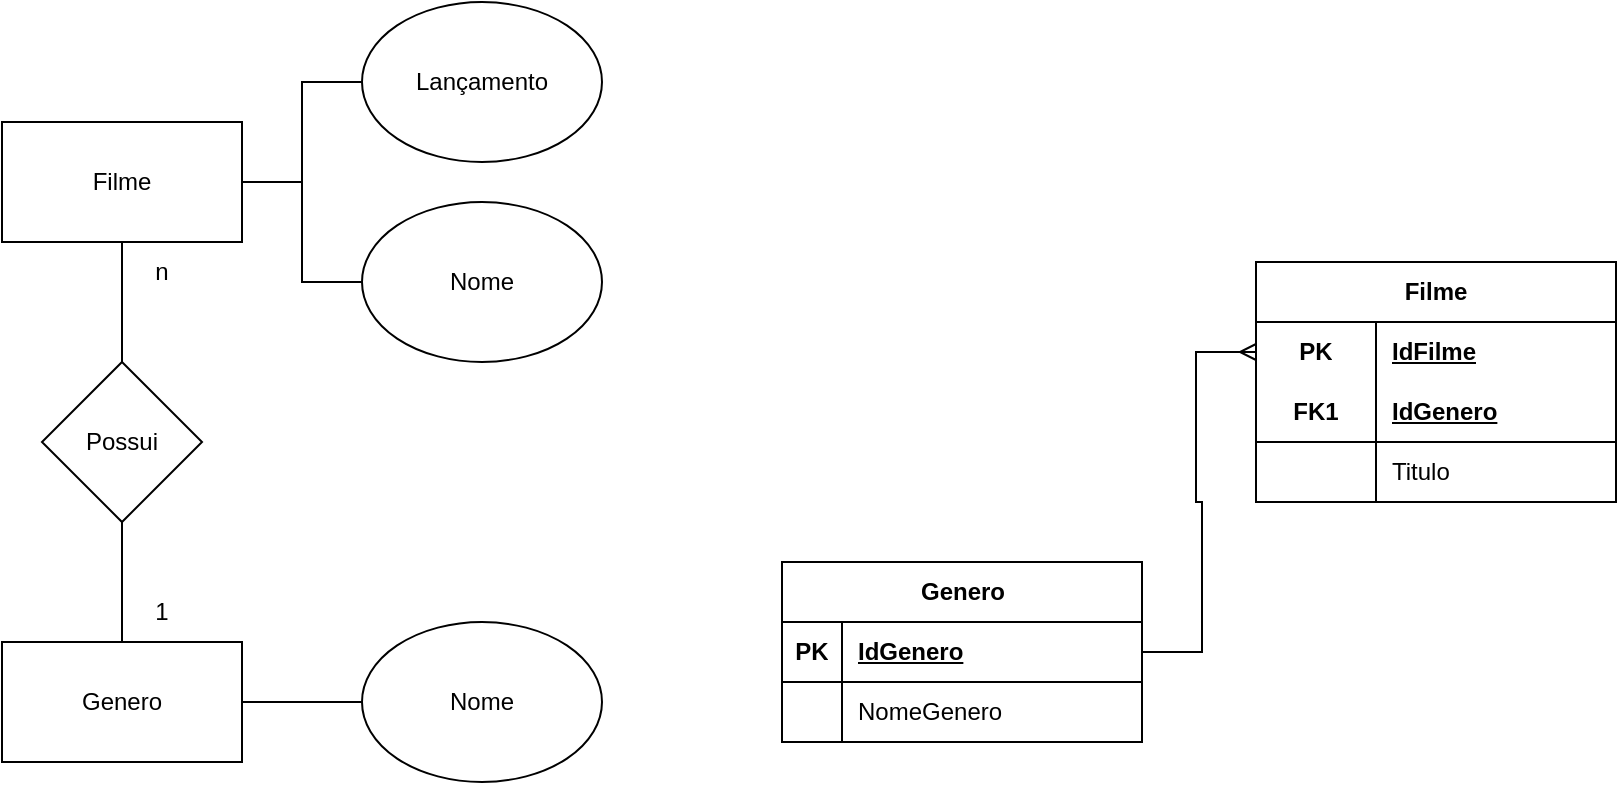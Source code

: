 <mxfile version="21.6.5" type="device" pages="7">
  <diagram name="Página-1" id="bOUY784-GlXEohg7Zq21">
    <mxGraphModel dx="1024" dy="581" grid="1" gridSize="10" guides="1" tooltips="1" connect="1" arrows="1" fold="1" page="1" pageScale="1" pageWidth="827" pageHeight="1169" math="0" shadow="0">
      <root>
        <mxCell id="0" />
        <mxCell id="1" parent="0" />
        <mxCell id="cgoq0In6DJLAMU8l7We4-14" style="edgeStyle=orthogonalEdgeStyle;rounded=0;orthogonalLoop=1;jettySize=auto;html=1;entryX=0;entryY=0.5;entryDx=0;entryDy=0;endArrow=none;endFill=0;" parent="1" source="cgoq0In6DJLAMU8l7We4-1" target="cgoq0In6DJLAMU8l7We4-6" edge="1">
          <mxGeometry relative="1" as="geometry" />
        </mxCell>
        <mxCell id="cgoq0In6DJLAMU8l7We4-15" style="edgeStyle=orthogonalEdgeStyle;rounded=0;orthogonalLoop=1;jettySize=auto;html=1;entryX=0;entryY=0.5;entryDx=0;entryDy=0;endArrow=none;endFill=0;" parent="1" source="cgoq0In6DJLAMU8l7We4-1" target="cgoq0In6DJLAMU8l7We4-7" edge="1">
          <mxGeometry relative="1" as="geometry" />
        </mxCell>
        <mxCell id="cgoq0In6DJLAMU8l7We4-1" value="Filme" style="rounded=0;whiteSpace=wrap;html=1;" parent="1" vertex="1">
          <mxGeometry x="200" y="120" width="120" height="60" as="geometry" />
        </mxCell>
        <mxCell id="cgoq0In6DJLAMU8l7We4-12" style="edgeStyle=orthogonalEdgeStyle;rounded=0;orthogonalLoop=1;jettySize=auto;html=1;entryX=0.5;entryY=1;entryDx=0;entryDy=0;endArrow=none;endFill=0;" parent="1" source="cgoq0In6DJLAMU8l7We4-2" target="cgoq0In6DJLAMU8l7We4-1" edge="1">
          <mxGeometry relative="1" as="geometry" />
        </mxCell>
        <mxCell id="cgoq0In6DJLAMU8l7We4-2" value="Possui" style="rhombus;whiteSpace=wrap;html=1;" parent="1" vertex="1">
          <mxGeometry x="220" y="240" width="80" height="80" as="geometry" />
        </mxCell>
        <mxCell id="cgoq0In6DJLAMU8l7We4-11" style="edgeStyle=orthogonalEdgeStyle;rounded=0;orthogonalLoop=1;jettySize=auto;html=1;entryX=0.5;entryY=1;entryDx=0;entryDy=0;endArrow=none;endFill=0;" parent="1" source="cgoq0In6DJLAMU8l7We4-4" target="cgoq0In6DJLAMU8l7We4-2" edge="1">
          <mxGeometry relative="1" as="geometry" />
        </mxCell>
        <mxCell id="cgoq0In6DJLAMU8l7We4-13" style="edgeStyle=orthogonalEdgeStyle;rounded=0;orthogonalLoop=1;jettySize=auto;html=1;entryX=0;entryY=0.5;entryDx=0;entryDy=0;endArrow=none;endFill=0;" parent="1" source="cgoq0In6DJLAMU8l7We4-4" target="cgoq0In6DJLAMU8l7We4-5" edge="1">
          <mxGeometry relative="1" as="geometry" />
        </mxCell>
        <mxCell id="cgoq0In6DJLAMU8l7We4-4" value="Genero" style="rounded=0;whiteSpace=wrap;html=1;" parent="1" vertex="1">
          <mxGeometry x="200" y="380" width="120" height="60" as="geometry" />
        </mxCell>
        <mxCell id="cgoq0In6DJLAMU8l7We4-5" value="Nome" style="ellipse;whiteSpace=wrap;html=1;" parent="1" vertex="1">
          <mxGeometry x="380" y="370" width="120" height="80" as="geometry" />
        </mxCell>
        <mxCell id="cgoq0In6DJLAMU8l7We4-6" value="Nome" style="ellipse;whiteSpace=wrap;html=1;" parent="1" vertex="1">
          <mxGeometry x="380" y="160" width="120" height="80" as="geometry" />
        </mxCell>
        <mxCell id="cgoq0In6DJLAMU8l7We4-7" value="Lançamento" style="ellipse;whiteSpace=wrap;html=1;" parent="1" vertex="1">
          <mxGeometry x="380" y="60" width="120" height="80" as="geometry" />
        </mxCell>
        <mxCell id="cgoq0In6DJLAMU8l7We4-8" value="n" style="text;html=1;strokeColor=none;fillColor=none;align=center;verticalAlign=middle;whiteSpace=wrap;rounded=0;" parent="1" vertex="1">
          <mxGeometry x="250" y="180" width="60" height="30" as="geometry" />
        </mxCell>
        <mxCell id="cgoq0In6DJLAMU8l7We4-9" value="1" style="text;html=1;strokeColor=none;fillColor=none;align=center;verticalAlign=middle;whiteSpace=wrap;rounded=0;" parent="1" vertex="1">
          <mxGeometry x="250" y="350" width="60" height="30" as="geometry" />
        </mxCell>
        <mxCell id="1c3OpAoGYK-EXlsO4Zum-1" value="Genero" style="shape=table;startSize=30;container=1;collapsible=1;childLayout=tableLayout;fixedRows=1;rowLines=0;fontStyle=1;align=center;resizeLast=1;html=1;" vertex="1" parent="1">
          <mxGeometry x="590" y="340" width="180" height="90" as="geometry" />
        </mxCell>
        <mxCell id="1c3OpAoGYK-EXlsO4Zum-2" value="" style="shape=tableRow;horizontal=0;startSize=0;swimlaneHead=0;swimlaneBody=0;fillColor=none;collapsible=0;dropTarget=0;points=[[0,0.5],[1,0.5]];portConstraint=eastwest;top=0;left=0;right=0;bottom=1;" vertex="1" parent="1c3OpAoGYK-EXlsO4Zum-1">
          <mxGeometry y="30" width="180" height="30" as="geometry" />
        </mxCell>
        <mxCell id="1c3OpAoGYK-EXlsO4Zum-3" value="PK" style="shape=partialRectangle;connectable=0;fillColor=none;top=0;left=0;bottom=0;right=0;fontStyle=1;overflow=hidden;whiteSpace=wrap;html=1;" vertex="1" parent="1c3OpAoGYK-EXlsO4Zum-2">
          <mxGeometry width="30" height="30" as="geometry">
            <mxRectangle width="30" height="30" as="alternateBounds" />
          </mxGeometry>
        </mxCell>
        <mxCell id="1c3OpAoGYK-EXlsO4Zum-4" value="IdGenero" style="shape=partialRectangle;connectable=0;fillColor=none;top=0;left=0;bottom=0;right=0;align=left;spacingLeft=6;fontStyle=5;overflow=hidden;whiteSpace=wrap;html=1;" vertex="1" parent="1c3OpAoGYK-EXlsO4Zum-2">
          <mxGeometry x="30" width="150" height="30" as="geometry">
            <mxRectangle width="150" height="30" as="alternateBounds" />
          </mxGeometry>
        </mxCell>
        <mxCell id="1c3OpAoGYK-EXlsO4Zum-5" value="" style="shape=tableRow;horizontal=0;startSize=0;swimlaneHead=0;swimlaneBody=0;fillColor=none;collapsible=0;dropTarget=0;points=[[0,0.5],[1,0.5]];portConstraint=eastwest;top=0;left=0;right=0;bottom=0;" vertex="1" parent="1c3OpAoGYK-EXlsO4Zum-1">
          <mxGeometry y="60" width="180" height="30" as="geometry" />
        </mxCell>
        <mxCell id="1c3OpAoGYK-EXlsO4Zum-6" value="" style="shape=partialRectangle;connectable=0;fillColor=none;top=0;left=0;bottom=0;right=0;editable=1;overflow=hidden;whiteSpace=wrap;html=1;" vertex="1" parent="1c3OpAoGYK-EXlsO4Zum-5">
          <mxGeometry width="30" height="30" as="geometry">
            <mxRectangle width="30" height="30" as="alternateBounds" />
          </mxGeometry>
        </mxCell>
        <mxCell id="1c3OpAoGYK-EXlsO4Zum-7" value="NomeGenero" style="shape=partialRectangle;connectable=0;fillColor=none;top=0;left=0;bottom=0;right=0;align=left;spacingLeft=6;overflow=hidden;whiteSpace=wrap;html=1;" vertex="1" parent="1c3OpAoGYK-EXlsO4Zum-5">
          <mxGeometry x="30" width="150" height="30" as="geometry">
            <mxRectangle width="150" height="30" as="alternateBounds" />
          </mxGeometry>
        </mxCell>
        <mxCell id="1c3OpAoGYK-EXlsO4Zum-14" value="Filme" style="shape=table;startSize=30;container=1;collapsible=1;childLayout=tableLayout;fixedRows=1;rowLines=0;fontStyle=1;align=center;resizeLast=1;html=1;whiteSpace=wrap;" vertex="1" parent="1">
          <mxGeometry x="827" y="190" width="180" height="120" as="geometry" />
        </mxCell>
        <mxCell id="1c3OpAoGYK-EXlsO4Zum-15" value="" style="shape=tableRow;horizontal=0;startSize=0;swimlaneHead=0;swimlaneBody=0;fillColor=none;collapsible=0;dropTarget=0;points=[[0,0.5],[1,0.5]];portConstraint=eastwest;top=0;left=0;right=0;bottom=0;html=1;" vertex="1" parent="1c3OpAoGYK-EXlsO4Zum-14">
          <mxGeometry y="30" width="180" height="30" as="geometry" />
        </mxCell>
        <mxCell id="1c3OpAoGYK-EXlsO4Zum-16" value="PK" style="shape=partialRectangle;connectable=0;fillColor=none;top=0;left=0;bottom=0;right=0;fontStyle=1;overflow=hidden;html=1;whiteSpace=wrap;" vertex="1" parent="1c3OpAoGYK-EXlsO4Zum-15">
          <mxGeometry width="60" height="30" as="geometry">
            <mxRectangle width="60" height="30" as="alternateBounds" />
          </mxGeometry>
        </mxCell>
        <mxCell id="1c3OpAoGYK-EXlsO4Zum-17" value="IdFilme" style="shape=partialRectangle;connectable=0;fillColor=none;top=0;left=0;bottom=0;right=0;align=left;spacingLeft=6;fontStyle=5;overflow=hidden;html=1;whiteSpace=wrap;" vertex="1" parent="1c3OpAoGYK-EXlsO4Zum-15">
          <mxGeometry x="60" width="120" height="30" as="geometry">
            <mxRectangle width="120" height="30" as="alternateBounds" />
          </mxGeometry>
        </mxCell>
        <mxCell id="1c3OpAoGYK-EXlsO4Zum-18" value="" style="shape=tableRow;horizontal=0;startSize=0;swimlaneHead=0;swimlaneBody=0;fillColor=none;collapsible=0;dropTarget=0;points=[[0,0.5],[1,0.5]];portConstraint=eastwest;top=0;left=0;right=0;bottom=1;html=1;" vertex="1" parent="1c3OpAoGYK-EXlsO4Zum-14">
          <mxGeometry y="60" width="180" height="30" as="geometry" />
        </mxCell>
        <mxCell id="1c3OpAoGYK-EXlsO4Zum-19" value="FK1" style="shape=partialRectangle;connectable=0;fillColor=none;top=0;left=0;bottom=0;right=0;fontStyle=1;overflow=hidden;html=1;whiteSpace=wrap;" vertex="1" parent="1c3OpAoGYK-EXlsO4Zum-18">
          <mxGeometry width="60" height="30" as="geometry">
            <mxRectangle width="60" height="30" as="alternateBounds" />
          </mxGeometry>
        </mxCell>
        <mxCell id="1c3OpAoGYK-EXlsO4Zum-20" value="IdGenero" style="shape=partialRectangle;connectable=0;fillColor=none;top=0;left=0;bottom=0;right=0;align=left;spacingLeft=6;fontStyle=5;overflow=hidden;html=1;whiteSpace=wrap;" vertex="1" parent="1c3OpAoGYK-EXlsO4Zum-18">
          <mxGeometry x="60" width="120" height="30" as="geometry">
            <mxRectangle width="120" height="30" as="alternateBounds" />
          </mxGeometry>
        </mxCell>
        <mxCell id="1c3OpAoGYK-EXlsO4Zum-21" value="" style="shape=tableRow;horizontal=0;startSize=0;swimlaneHead=0;swimlaneBody=0;fillColor=none;collapsible=0;dropTarget=0;points=[[0,0.5],[1,0.5]];portConstraint=eastwest;top=0;left=0;right=0;bottom=0;html=1;" vertex="1" parent="1c3OpAoGYK-EXlsO4Zum-14">
          <mxGeometry y="90" width="180" height="30" as="geometry" />
        </mxCell>
        <mxCell id="1c3OpAoGYK-EXlsO4Zum-22" value="" style="shape=partialRectangle;connectable=0;fillColor=none;top=0;left=0;bottom=0;right=0;editable=1;overflow=hidden;html=1;whiteSpace=wrap;" vertex="1" parent="1c3OpAoGYK-EXlsO4Zum-21">
          <mxGeometry width="60" height="30" as="geometry">
            <mxRectangle width="60" height="30" as="alternateBounds" />
          </mxGeometry>
        </mxCell>
        <mxCell id="1c3OpAoGYK-EXlsO4Zum-23" value="Titulo" style="shape=partialRectangle;connectable=0;fillColor=none;top=0;left=0;bottom=0;right=0;align=left;spacingLeft=6;overflow=hidden;html=1;whiteSpace=wrap;" vertex="1" parent="1c3OpAoGYK-EXlsO4Zum-21">
          <mxGeometry x="60" width="120" height="30" as="geometry">
            <mxRectangle width="120" height="30" as="alternateBounds" />
          </mxGeometry>
        </mxCell>
        <mxCell id="1c3OpAoGYK-EXlsO4Zum-27" value="" style="edgeStyle=entityRelationEdgeStyle;fontSize=12;html=1;endArrow=ERmany;rounded=0;entryX=0;entryY=0.5;entryDx=0;entryDy=0;exitX=1;exitY=0.5;exitDx=0;exitDy=0;" edge="1" parent="1" source="1c3OpAoGYK-EXlsO4Zum-2" target="1c3OpAoGYK-EXlsO4Zum-15">
          <mxGeometry width="100" height="100" relative="1" as="geometry">
            <mxPoint x="510" y="350" as="sourcePoint" />
            <mxPoint x="610" y="250" as="targetPoint" />
          </mxGeometry>
        </mxCell>
      </root>
    </mxGraphModel>
  </diagram>
  <diagram id="QDb-V3VzkkYsyRTCqNZg" name="Página-2">
    <mxGraphModel dx="1365" dy="775" grid="1" gridSize="10" guides="1" tooltips="1" connect="1" arrows="1" fold="1" page="1" pageScale="1" pageWidth="827" pageHeight="1169" math="0" shadow="0">
      <root>
        <mxCell id="0" />
        <mxCell id="1" parent="0" />
        <mxCell id="JwWZ5VMkj_6eWhGYqMkQ-11" style="edgeStyle=orthogonalEdgeStyle;rounded=0;orthogonalLoop=1;jettySize=auto;html=1;endArrow=none;endFill=0;" parent="1" source="JwWZ5VMkj_6eWhGYqMkQ-1" target="JwWZ5VMkj_6eWhGYqMkQ-6" edge="1">
          <mxGeometry relative="1" as="geometry" />
        </mxCell>
        <mxCell id="JwWZ5VMkj_6eWhGYqMkQ-12" style="edgeStyle=orthogonalEdgeStyle;rounded=0;orthogonalLoop=1;jettySize=auto;html=1;entryX=0;entryY=0.5;entryDx=0;entryDy=0;endArrow=none;endFill=0;" parent="1" source="JwWZ5VMkj_6eWhGYqMkQ-1" target="JwWZ5VMkj_6eWhGYqMkQ-9" edge="1">
          <mxGeometry relative="1" as="geometry">
            <Array as="points">
              <mxPoint x="485" y="290" />
              <mxPoint x="485" y="300" />
              <mxPoint x="520" y="300" />
            </Array>
          </mxGeometry>
        </mxCell>
        <mxCell id="JwWZ5VMkj_6eWhGYqMkQ-28" style="edgeStyle=orthogonalEdgeStyle;rounded=0;orthogonalLoop=1;jettySize=auto;html=1;entryX=0.5;entryY=1;entryDx=0;entryDy=0;endArrow=none;endFill=0;" parent="1" source="JwWZ5VMkj_6eWhGYqMkQ-1" target="JwWZ5VMkj_6eWhGYqMkQ-26" edge="1">
          <mxGeometry relative="1" as="geometry" />
        </mxCell>
        <mxCell id="JwWZ5VMkj_6eWhGYqMkQ-30" style="edgeStyle=orthogonalEdgeStyle;rounded=0;orthogonalLoop=1;jettySize=auto;html=1;entryX=0.5;entryY=1;entryDx=0;entryDy=0;endArrow=none;endFill=0;" parent="1" source="JwWZ5VMkj_6eWhGYqMkQ-1" target="JwWZ5VMkj_6eWhGYqMkQ-27" edge="1">
          <mxGeometry relative="1" as="geometry" />
        </mxCell>
        <mxCell id="JwWZ5VMkj_6eWhGYqMkQ-1" value="Pessoa" style="rounded=0;whiteSpace=wrap;html=1;" parent="1" vertex="1">
          <mxGeometry x="330" y="260" width="120" height="60" as="geometry" />
        </mxCell>
        <mxCell id="JwWZ5VMkj_6eWhGYqMkQ-35" style="edgeStyle=orthogonalEdgeStyle;rounded=0;orthogonalLoop=1;jettySize=auto;html=1;entryX=0.5;entryY=0;entryDx=0;entryDy=0;endArrow=none;endFill=0;" parent="1" source="JwWZ5VMkj_6eWhGYqMkQ-2" target="JwWZ5VMkj_6eWhGYqMkQ-34" edge="1">
          <mxGeometry relative="1" as="geometry">
            <mxPoint x="730" y="350" as="targetPoint" />
          </mxGeometry>
        </mxCell>
        <mxCell id="JwWZ5VMkj_6eWhGYqMkQ-2" value="Email" style="rounded=0;whiteSpace=wrap;html=1;" parent="1" vertex="1">
          <mxGeometry x="670" y="260" width="120" height="60" as="geometry" />
        </mxCell>
        <mxCell id="JwWZ5VMkj_6eWhGYqMkQ-17" style="edgeStyle=orthogonalEdgeStyle;rounded=0;orthogonalLoop=1;jettySize=auto;html=1;entryX=0;entryY=0.5;entryDx=0;entryDy=0;endArrow=none;endFill=0;" parent="1" source="JwWZ5VMkj_6eWhGYqMkQ-3" target="JwWZ5VMkj_6eWhGYqMkQ-8" edge="1">
          <mxGeometry relative="1" as="geometry" />
        </mxCell>
        <mxCell id="JwWZ5VMkj_6eWhGYqMkQ-33" value="" style="edgeStyle=orthogonalEdgeStyle;rounded=0;orthogonalLoop=1;jettySize=auto;html=1;endArrow=none;endFill=0;" parent="1" source="JwWZ5VMkj_6eWhGYqMkQ-3" target="JwWZ5VMkj_6eWhGYqMkQ-32" edge="1">
          <mxGeometry relative="1" as="geometry" />
        </mxCell>
        <mxCell id="JwWZ5VMkj_6eWhGYqMkQ-3" value="Telefone" style="rounded=0;whiteSpace=wrap;html=1;" parent="1" vertex="1">
          <mxGeometry x="30" y="260" width="120" height="60" as="geometry" />
        </mxCell>
        <mxCell id="JwWZ5VMkj_6eWhGYqMkQ-18" style="edgeStyle=orthogonalEdgeStyle;rounded=0;orthogonalLoop=1;jettySize=auto;html=1;entryX=0.5;entryY=1;entryDx=0;entryDy=0;endArrow=none;endFill=0;" parent="1" source="JwWZ5VMkj_6eWhGYqMkQ-4" target="JwWZ5VMkj_6eWhGYqMkQ-6" edge="1">
          <mxGeometry relative="1" as="geometry" />
        </mxCell>
        <mxCell id="JwWZ5VMkj_6eWhGYqMkQ-4" value="CNH" style="rounded=0;whiteSpace=wrap;html=1;" parent="1" vertex="1">
          <mxGeometry x="330" y="500" width="120" height="60" as="geometry" />
        </mxCell>
        <mxCell id="JwWZ5VMkj_6eWhGYqMkQ-6" value="Possui" style="rhombus;whiteSpace=wrap;html=1;" parent="1" vertex="1">
          <mxGeometry x="350" y="370" width="80" height="80" as="geometry" />
        </mxCell>
        <mxCell id="JwWZ5VMkj_6eWhGYqMkQ-15" style="edgeStyle=orthogonalEdgeStyle;rounded=0;orthogonalLoop=1;jettySize=auto;html=1;endArrow=none;endFill=0;" parent="1" source="JwWZ5VMkj_6eWhGYqMkQ-8" target="JwWZ5VMkj_6eWhGYqMkQ-1" edge="1">
          <mxGeometry relative="1" as="geometry" />
        </mxCell>
        <mxCell id="JwWZ5VMkj_6eWhGYqMkQ-8" value="Possui" style="rhombus;whiteSpace=wrap;html=1;" parent="1" vertex="1">
          <mxGeometry x="200" y="250" width="80" height="80" as="geometry" />
        </mxCell>
        <mxCell id="JwWZ5VMkj_6eWhGYqMkQ-13" style="edgeStyle=orthogonalEdgeStyle;rounded=0;orthogonalLoop=1;jettySize=auto;html=1;entryX=0;entryY=0.5;entryDx=0;entryDy=0;endArrow=none;endFill=0;" parent="1" source="JwWZ5VMkj_6eWhGYqMkQ-9" target="JwWZ5VMkj_6eWhGYqMkQ-2" edge="1">
          <mxGeometry relative="1" as="geometry" />
        </mxCell>
        <mxCell id="JwWZ5VMkj_6eWhGYqMkQ-9" value="Possui" style="rhombus;whiteSpace=wrap;html=1;" parent="1" vertex="1">
          <mxGeometry x="520" y="250" width="80" height="80" as="geometry" />
        </mxCell>
        <mxCell id="JwWZ5VMkj_6eWhGYqMkQ-19" value="1" style="text;html=1;strokeColor=none;fillColor=none;align=center;verticalAlign=middle;whiteSpace=wrap;rounded=0;" parent="1" vertex="1">
          <mxGeometry x="290" y="290" width="60" height="30" as="geometry" />
        </mxCell>
        <mxCell id="JwWZ5VMkj_6eWhGYqMkQ-20" value="n" style="text;html=1;strokeColor=none;fillColor=none;align=center;verticalAlign=middle;whiteSpace=wrap;rounded=0;" parent="1" vertex="1">
          <mxGeometry x="140" y="290" width="60" height="30" as="geometry" />
        </mxCell>
        <mxCell id="JwWZ5VMkj_6eWhGYqMkQ-21" value="1" style="text;html=1;strokeColor=none;fillColor=none;align=center;verticalAlign=middle;whiteSpace=wrap;rounded=0;" parent="1" vertex="1">
          <mxGeometry x="430" y="290" width="60" height="30" as="geometry" />
        </mxCell>
        <mxCell id="JwWZ5VMkj_6eWhGYqMkQ-22" value="1" style="text;html=1;strokeColor=none;fillColor=none;align=center;verticalAlign=middle;whiteSpace=wrap;rounded=0;" parent="1" vertex="1">
          <mxGeometry x="384" y="470" width="60" height="30" as="geometry" />
        </mxCell>
        <mxCell id="JwWZ5VMkj_6eWhGYqMkQ-23" value="1" style="text;html=1;strokeColor=none;fillColor=none;align=center;verticalAlign=middle;whiteSpace=wrap;rounded=0;" parent="1" vertex="1">
          <mxGeometry x="384" y="320" width="60" height="30" as="geometry" />
        </mxCell>
        <mxCell id="JwWZ5VMkj_6eWhGYqMkQ-25" value="n" style="text;html=1;strokeColor=none;fillColor=none;align=center;verticalAlign=middle;whiteSpace=wrap;rounded=0;" parent="1" vertex="1">
          <mxGeometry x="620" y="290" width="60" height="30" as="geometry" />
        </mxCell>
        <mxCell id="JwWZ5VMkj_6eWhGYqMkQ-26" value="Idade" style="ellipse;whiteSpace=wrap;html=1;" parent="1" vertex="1">
          <mxGeometry x="260" y="120" width="110" height="60" as="geometry" />
        </mxCell>
        <mxCell id="JwWZ5VMkj_6eWhGYqMkQ-27" value="Nome" style="ellipse;whiteSpace=wrap;html=1;" parent="1" vertex="1">
          <mxGeometry x="400" y="120" width="110" height="60" as="geometry" />
        </mxCell>
        <mxCell id="JwWZ5VMkj_6eWhGYqMkQ-32" value="Numero" style="ellipse;whiteSpace=wrap;html=1;" parent="1" vertex="1">
          <mxGeometry x="35" y="350" width="110" height="50" as="geometry" />
        </mxCell>
        <mxCell id="JwWZ5VMkj_6eWhGYqMkQ-34" value="Nome" style="ellipse;whiteSpace=wrap;html=1;" parent="1" vertex="1">
          <mxGeometry x="675" y="360" width="110" height="60" as="geometry" />
        </mxCell>
      </root>
    </mxGraphModel>
  </diagram>
  <diagram id="myVMSbuvmG-PD3kg_lAG" name="Página-3">
    <mxGraphModel dx="4580" dy="2829" grid="1" gridSize="10" guides="1" tooltips="1" connect="1" arrows="1" fold="1" page="1" pageScale="1" pageWidth="827" pageHeight="1169" math="0" shadow="0">
      <root>
        <mxCell id="0" />
        <mxCell id="1" parent="0" />
        <mxCell id="xDuWudPnLVVZjKrSS0bD-4" style="edgeStyle=orthogonalEdgeStyle;rounded=0;orthogonalLoop=1;jettySize=auto;html=1;entryX=0;entryY=0.5;entryDx=0;entryDy=0;endArrow=none;endFill=0;" parent="1" source="3opgyhBsrDX_o6mQGfvn-1" target="xDuWudPnLVVZjKrSS0bD-3" edge="1">
          <mxGeometry relative="1" as="geometry" />
        </mxCell>
        <mxCell id="xDuWudPnLVVZjKrSS0bD-11" style="edgeStyle=orthogonalEdgeStyle;rounded=0;orthogonalLoop=1;jettySize=auto;html=1;entryX=1;entryY=0.5;entryDx=0;entryDy=0;endArrow=none;endFill=0;" parent="1" source="3opgyhBsrDX_o6mQGfvn-1" target="xDuWudPnLVVZjKrSS0bD-8" edge="1">
          <mxGeometry relative="1" as="geometry" />
        </mxCell>
        <mxCell id="xDuWudPnLVVZjKrSS0bD-12" style="edgeStyle=orthogonalEdgeStyle;rounded=0;orthogonalLoop=1;jettySize=auto;html=1;entryX=0.5;entryY=1;entryDx=0;entryDy=0;endArrow=none;endFill=0;" parent="1" source="3opgyhBsrDX_o6mQGfvn-1" target="xDuWudPnLVVZjKrSS0bD-10" edge="1">
          <mxGeometry relative="1" as="geometry" />
        </mxCell>
        <mxCell id="xDuWudPnLVVZjKrSS0bD-13" style="edgeStyle=orthogonalEdgeStyle;rounded=0;orthogonalLoop=1;jettySize=auto;html=1;entryX=0.5;entryY=1;entryDx=0;entryDy=0;endArrow=none;endFill=0;" parent="1" source="3opgyhBsrDX_o6mQGfvn-1" target="xDuWudPnLVVZjKrSS0bD-9" edge="1">
          <mxGeometry relative="1" as="geometry" />
        </mxCell>
        <mxCell id="3opgyhBsrDX_o6mQGfvn-1" value="Veiculo" style="rounded=0;whiteSpace=wrap;html=1;" parent="1" vertex="1">
          <mxGeometry x="160" y="120" width="120" height="60" as="geometry" />
        </mxCell>
        <mxCell id="3opgyhBsrDX_o6mQGfvn-12" style="edgeStyle=orthogonalEdgeStyle;rounded=0;orthogonalLoop=1;jettySize=auto;html=1;entryX=0.5;entryY=0;entryDx=0;entryDy=0;endArrow=none;endFill=0;" parent="1" source="3opgyhBsrDX_o6mQGfvn-2" target="3opgyhBsrDX_o6mQGfvn-11" edge="1">
          <mxGeometry relative="1" as="geometry">
            <mxPoint x="230" y="620" as="targetPoint" />
          </mxGeometry>
        </mxCell>
        <mxCell id="3opgyhBsrDX_o6mQGfvn-13" style="edgeStyle=orthogonalEdgeStyle;rounded=0;orthogonalLoop=1;jettySize=auto;html=1;endArrow=none;endFill=0;" parent="1" source="3opgyhBsrDX_o6mQGfvn-2" target="3opgyhBsrDX_o6mQGfvn-10" edge="1">
          <mxGeometry relative="1" as="geometry" />
        </mxCell>
        <mxCell id="3opgyhBsrDX_o6mQGfvn-14" style="edgeStyle=orthogonalEdgeStyle;rounded=0;orthogonalLoop=1;jettySize=auto;html=1;entryX=0.5;entryY=0;entryDx=0;entryDy=0;endArrow=none;endFill=0;" parent="1" source="3opgyhBsrDX_o6mQGfvn-2" target="3opgyhBsrDX_o6mQGfvn-9" edge="1">
          <mxGeometry relative="1" as="geometry" />
        </mxCell>
        <mxCell id="xDuWudPnLVVZjKrSS0bD-19" style="edgeStyle=orthogonalEdgeStyle;rounded=0;orthogonalLoop=1;jettySize=auto;html=1;endArrow=none;endFill=0;" parent="1" source="3opgyhBsrDX_o6mQGfvn-2" edge="1">
          <mxGeometry relative="1" as="geometry">
            <mxPoint x="230" y="460" as="targetPoint" />
          </mxGeometry>
        </mxCell>
        <mxCell id="3opgyhBsrDX_o6mQGfvn-2" value="Cliente" style="rounded=0;whiteSpace=wrap;html=1;" parent="1" vertex="1">
          <mxGeometry x="170" y="530" width="120" height="60" as="geometry" />
        </mxCell>
        <mxCell id="3opgyhBsrDX_o6mQGfvn-9" value="CPF" style="ellipse;whiteSpace=wrap;html=1;" parent="1" vertex="1">
          <mxGeometry x="40" y="640" width="110" height="60" as="geometry" />
        </mxCell>
        <mxCell id="3opgyhBsrDX_o6mQGfvn-10" value="Nome" style="ellipse;whiteSpace=wrap;html=1;" parent="1" vertex="1">
          <mxGeometry x="314" y="640" width="110" height="60" as="geometry" />
        </mxCell>
        <mxCell id="3opgyhBsrDX_o6mQGfvn-11" value="Idade" style="ellipse;whiteSpace=wrap;html=1;" parent="1" vertex="1">
          <mxGeometry x="175" y="640" width="110" height="60" as="geometry" />
        </mxCell>
        <mxCell id="3opgyhBsrDX_o6mQGfvn-20" value="1" style="text;html=1;strokeColor=none;fillColor=none;align=center;verticalAlign=middle;whiteSpace=wrap;rounded=0;" parent="1" vertex="1">
          <mxGeometry x="200" y="370" width="60" height="30" as="geometry" />
        </mxCell>
        <mxCell id="3opgyhBsrDX_o6mQGfvn-21" value="n" style="text;html=1;strokeColor=none;fillColor=none;align=center;verticalAlign=middle;whiteSpace=wrap;rounded=0;" parent="1" vertex="1">
          <mxGeometry x="-10" y="360" width="60" height="30" as="geometry" />
        </mxCell>
        <mxCell id="xDuWudPnLVVZjKrSS0bD-5" style="edgeStyle=orthogonalEdgeStyle;rounded=0;orthogonalLoop=1;jettySize=auto;html=1;endArrow=none;endFill=0;" parent="1" source="xDuWudPnLVVZjKrSS0bD-1" target="xDuWudPnLVVZjKrSS0bD-3" edge="1">
          <mxGeometry relative="1" as="geometry" />
        </mxCell>
        <mxCell id="xDuWudPnLVVZjKrSS0bD-1" value="Empresa" style="rounded=0;whiteSpace=wrap;html=1;" parent="1" vertex="1">
          <mxGeometry x="470" y="120" width="120" height="60" as="geometry" />
        </mxCell>
        <mxCell id="xDuWudPnLVVZjKrSS0bD-3" value="Possui" style="rhombus;whiteSpace=wrap;html=1;" parent="1" vertex="1">
          <mxGeometry x="330" y="110" width="80" height="80" as="geometry" />
        </mxCell>
        <mxCell id="xDuWudPnLVVZjKrSS0bD-6" value="Marca" style="rounded=0;whiteSpace=wrap;html=1;" parent="1" vertex="1">
          <mxGeometry x="160" y="-120" width="120" height="60" as="geometry" />
        </mxCell>
        <mxCell id="xDuWudPnLVVZjKrSS0bD-7" value="Modelo" style="rounded=0;whiteSpace=wrap;html=1;" parent="1" vertex="1">
          <mxGeometry x="-60" y="-120" width="120" height="60" as="geometry" />
        </mxCell>
        <mxCell id="xDuWudPnLVVZjKrSS0bD-8" value="Placa" style="ellipse;whiteSpace=wrap;html=1;" parent="1" vertex="1">
          <mxGeometry x="-150" y="125" width="110" height="50" as="geometry" />
        </mxCell>
        <mxCell id="xDuWudPnLVVZjKrSS0bD-15" style="edgeStyle=orthogonalEdgeStyle;rounded=0;orthogonalLoop=1;jettySize=auto;html=1;entryX=0.5;entryY=1;entryDx=0;entryDy=0;endArrow=none;endFill=0;" parent="1" source="xDuWudPnLVVZjKrSS0bD-9" target="xDuWudPnLVVZjKrSS0bD-7" edge="1">
          <mxGeometry relative="1" as="geometry" />
        </mxCell>
        <mxCell id="xDuWudPnLVVZjKrSS0bD-9" value="Possui" style="rhombus;whiteSpace=wrap;html=1;" parent="1" vertex="1">
          <mxGeometry x="-40" y="-10" width="80" height="80" as="geometry" />
        </mxCell>
        <mxCell id="xDuWudPnLVVZjKrSS0bD-14" style="edgeStyle=orthogonalEdgeStyle;rounded=0;orthogonalLoop=1;jettySize=auto;html=1;entryX=0.5;entryY=1;entryDx=0;entryDy=0;endArrow=none;endFill=0;" parent="1" source="xDuWudPnLVVZjKrSS0bD-10" target="xDuWudPnLVVZjKrSS0bD-6" edge="1">
          <mxGeometry relative="1" as="geometry" />
        </mxCell>
        <mxCell id="xDuWudPnLVVZjKrSS0bD-10" value="Possui" style="rhombus;whiteSpace=wrap;html=1;" parent="1" vertex="1">
          <mxGeometry x="180" y="-10" width="80" height="80" as="geometry" />
        </mxCell>
        <mxCell id="xDuWudPnLVVZjKrSS0bD-24" style="edgeStyle=orthogonalEdgeStyle;rounded=0;orthogonalLoop=1;jettySize=auto;html=1;entryX=0.5;entryY=1;entryDx=0;entryDy=0;endArrow=none;endFill=0;" parent="1" source="xDuWudPnLVVZjKrSS0bD-16" target="xDuWudPnLVVZjKrSS0bD-22" edge="1">
          <mxGeometry relative="1" as="geometry" />
        </mxCell>
        <mxCell id="xDuWudPnLVVZjKrSS0bD-16" value="Aluguel" style="rounded=0;whiteSpace=wrap;html=1;" parent="1" vertex="1">
          <mxGeometry x="-60" y="390" width="120" height="60" as="geometry" />
        </mxCell>
        <mxCell id="xDuWudPnLVVZjKrSS0bD-25" style="edgeStyle=orthogonalEdgeStyle;rounded=0;orthogonalLoop=1;jettySize=auto;html=1;entryX=1;entryY=0.5;entryDx=0;entryDy=0;endArrow=none;endFill=0;" parent="1" source="xDuWudPnLVVZjKrSS0bD-17" target="xDuWudPnLVVZjKrSS0bD-16" edge="1">
          <mxGeometry relative="1" as="geometry" />
        </mxCell>
        <mxCell id="xDuWudPnLVVZjKrSS0bD-17" value="Possui" style="rhombus;whiteSpace=wrap;html=1;" parent="1" vertex="1">
          <mxGeometry x="190" y="380" width="80" height="80" as="geometry" />
        </mxCell>
        <mxCell id="xDuWudPnLVVZjKrSS0bD-26" style="edgeStyle=orthogonalEdgeStyle;rounded=0;orthogonalLoop=1;jettySize=auto;html=1;entryX=0.5;entryY=1;entryDx=0;entryDy=0;endArrow=none;endFill=0;" parent="1" source="xDuWudPnLVVZjKrSS0bD-22" target="3opgyhBsrDX_o6mQGfvn-1" edge="1">
          <mxGeometry relative="1" as="geometry" />
        </mxCell>
        <mxCell id="xDuWudPnLVVZjKrSS0bD-22" value="Possui" style="rhombus;whiteSpace=wrap;html=1;" parent="1" vertex="1">
          <mxGeometry x="-40" y="230" width="80" height="80" as="geometry" />
        </mxCell>
        <mxCell id="xDuWudPnLVVZjKrSS0bD-28" value="1" style="text;html=1;strokeColor=none;fillColor=none;align=center;verticalAlign=middle;whiteSpace=wrap;rounded=0;" parent="1" vertex="1">
          <mxGeometry x="-50" y="-60" width="60" height="30" as="geometry" />
        </mxCell>
        <mxCell id="xDuWudPnLVVZjKrSS0bD-29" value="n" style="text;html=1;strokeColor=none;fillColor=none;align=center;verticalAlign=middle;whiteSpace=wrap;rounded=0;" parent="1" vertex="1">
          <mxGeometry x="120" y="120" width="60" height="30" as="geometry" />
        </mxCell>
        <mxCell id="xDuWudPnLVVZjKrSS0bD-30" value="1" style="text;html=1;strokeColor=none;fillColor=none;align=center;verticalAlign=middle;whiteSpace=wrap;rounded=0;" parent="1" vertex="1">
          <mxGeometry x="210" y="180" width="60" height="30" as="geometry" />
        </mxCell>
        <mxCell id="xDuWudPnLVVZjKrSS0bD-31" value="n" style="text;html=1;strokeColor=none;fillColor=none;align=center;verticalAlign=middle;whiteSpace=wrap;rounded=0;" parent="1" vertex="1">
          <mxGeometry x="40" y="430" width="60" height="30" as="geometry" />
        </mxCell>
        <mxCell id="xDuWudPnLVVZjKrSS0bD-32" value="1" style="text;html=1;strokeColor=none;fillColor=none;align=center;verticalAlign=middle;whiteSpace=wrap;rounded=0;" parent="1" vertex="1">
          <mxGeometry x="210" y="510" width="60" height="30" as="geometry" />
        </mxCell>
        <mxCell id="xDuWudPnLVVZjKrSS0bD-33" value="n" style="text;html=1;strokeColor=none;fillColor=none;align=center;verticalAlign=middle;whiteSpace=wrap;rounded=0;" parent="1" vertex="1">
          <mxGeometry x="200" y="95" width="60" height="30" as="geometry" />
        </mxCell>
        <mxCell id="xDuWudPnLVVZjKrSS0bD-34" value="1" style="text;html=1;strokeColor=none;fillColor=none;align=center;verticalAlign=middle;whiteSpace=wrap;rounded=0;" parent="1" vertex="1">
          <mxGeometry x="200" y="-60" width="60" height="30" as="geometry" />
        </mxCell>
        <mxCell id="xDuWudPnLVVZjKrSS0bD-35" value="1" style="text;html=1;strokeColor=none;fillColor=none;align=center;verticalAlign=middle;whiteSpace=wrap;rounded=0;" parent="1" vertex="1">
          <mxGeometry x="430" y="150" width="60" height="30" as="geometry" />
        </mxCell>
        <mxCell id="xDuWudPnLVVZjKrSS0bD-36" value="n" style="text;html=1;strokeColor=none;fillColor=none;align=center;verticalAlign=middle;whiteSpace=wrap;rounded=0;" parent="1" vertex="1">
          <mxGeometry x="260" y="150" width="60" height="30" as="geometry" />
        </mxCell>
        <mxCell id="kbErxqLGuWqJrBFiiTvO-1" value="Empresa" style="shape=table;startSize=30;container=1;collapsible=1;childLayout=tableLayout;fixedRows=1;rowLines=0;fontStyle=1;align=center;resizeLast=1;html=1;" vertex="1" parent="1">
          <mxGeometry x="-17" y="1090" width="180" height="90" as="geometry" />
        </mxCell>
        <mxCell id="kbErxqLGuWqJrBFiiTvO-2" value="" style="shape=tableRow;horizontal=0;startSize=0;swimlaneHead=0;swimlaneBody=0;fillColor=none;collapsible=0;dropTarget=0;points=[[0,0.5],[1,0.5]];portConstraint=eastwest;top=0;left=0;right=0;bottom=1;" vertex="1" parent="kbErxqLGuWqJrBFiiTvO-1">
          <mxGeometry y="30" width="180" height="30" as="geometry" />
        </mxCell>
        <mxCell id="kbErxqLGuWqJrBFiiTvO-3" value="PK" style="shape=partialRectangle;connectable=0;fillColor=none;top=0;left=0;bottom=0;right=0;fontStyle=1;overflow=hidden;whiteSpace=wrap;html=1;" vertex="1" parent="kbErxqLGuWqJrBFiiTvO-2">
          <mxGeometry width="30" height="30" as="geometry">
            <mxRectangle width="30" height="30" as="alternateBounds" />
          </mxGeometry>
        </mxCell>
        <mxCell id="kbErxqLGuWqJrBFiiTvO-4" value="IdEmpresa" style="shape=partialRectangle;connectable=0;fillColor=none;top=0;left=0;bottom=0;right=0;align=left;spacingLeft=6;fontStyle=5;overflow=hidden;whiteSpace=wrap;html=1;" vertex="1" parent="kbErxqLGuWqJrBFiiTvO-2">
          <mxGeometry x="30" width="150" height="30" as="geometry">
            <mxRectangle width="150" height="30" as="alternateBounds" />
          </mxGeometry>
        </mxCell>
        <mxCell id="kbErxqLGuWqJrBFiiTvO-5" value="" style="shape=tableRow;horizontal=0;startSize=0;swimlaneHead=0;swimlaneBody=0;fillColor=none;collapsible=0;dropTarget=0;points=[[0,0.5],[1,0.5]];portConstraint=eastwest;top=0;left=0;right=0;bottom=0;" vertex="1" parent="kbErxqLGuWqJrBFiiTvO-1">
          <mxGeometry y="60" width="180" height="30" as="geometry" />
        </mxCell>
        <mxCell id="kbErxqLGuWqJrBFiiTvO-6" value="" style="shape=partialRectangle;connectable=0;fillColor=none;top=0;left=0;bottom=0;right=0;editable=1;overflow=hidden;whiteSpace=wrap;html=1;" vertex="1" parent="kbErxqLGuWqJrBFiiTvO-5">
          <mxGeometry width="30" height="30" as="geometry">
            <mxRectangle width="30" height="30" as="alternateBounds" />
          </mxGeometry>
        </mxCell>
        <mxCell id="kbErxqLGuWqJrBFiiTvO-7" value="Nome" style="shape=partialRectangle;connectable=0;fillColor=none;top=0;left=0;bottom=0;right=0;align=left;spacingLeft=6;overflow=hidden;whiteSpace=wrap;html=1;" vertex="1" parent="kbErxqLGuWqJrBFiiTvO-5">
          <mxGeometry x="30" width="150" height="30" as="geometry">
            <mxRectangle width="150" height="30" as="alternateBounds" />
          </mxGeometry>
        </mxCell>
        <mxCell id="kbErxqLGuWqJrBFiiTvO-14" value="Veiculo" style="shape=table;startSize=30;container=1;collapsible=1;childLayout=tableLayout;fixedRows=1;rowLines=0;fontStyle=1;align=center;resizeLast=1;html=1;whiteSpace=wrap;" vertex="1" parent="1">
          <mxGeometry x="-337" y="930" width="180" height="180" as="geometry" />
        </mxCell>
        <mxCell id="kbErxqLGuWqJrBFiiTvO-15" value="" style="shape=tableRow;horizontal=0;startSize=0;swimlaneHead=0;swimlaneBody=0;fillColor=none;collapsible=0;dropTarget=0;points=[[0,0.5],[1,0.5]];portConstraint=eastwest;top=0;left=0;right=0;bottom=0;html=1;" vertex="1" parent="kbErxqLGuWqJrBFiiTvO-14">
          <mxGeometry y="30" width="180" height="30" as="geometry" />
        </mxCell>
        <mxCell id="kbErxqLGuWqJrBFiiTvO-16" value="PK" style="shape=partialRectangle;connectable=0;fillColor=none;top=0;left=0;bottom=0;right=0;fontStyle=1;overflow=hidden;html=1;whiteSpace=wrap;" vertex="1" parent="kbErxqLGuWqJrBFiiTvO-15">
          <mxGeometry width="60" height="30" as="geometry">
            <mxRectangle width="60" height="30" as="alternateBounds" />
          </mxGeometry>
        </mxCell>
        <mxCell id="kbErxqLGuWqJrBFiiTvO-17" value="IdVeiculo" style="shape=partialRectangle;connectable=0;fillColor=none;top=0;left=0;bottom=0;right=0;align=left;spacingLeft=6;fontStyle=5;overflow=hidden;html=1;whiteSpace=wrap;" vertex="1" parent="kbErxqLGuWqJrBFiiTvO-15">
          <mxGeometry x="60" width="120" height="30" as="geometry">
            <mxRectangle width="120" height="30" as="alternateBounds" />
          </mxGeometry>
        </mxCell>
        <mxCell id="kbErxqLGuWqJrBFiiTvO-39" style="shape=tableRow;horizontal=0;startSize=0;swimlaneHead=0;swimlaneBody=0;fillColor=none;collapsible=0;dropTarget=0;points=[[0,0.5],[1,0.5]];portConstraint=eastwest;top=0;left=0;right=0;bottom=0;html=1;" vertex="1" parent="kbErxqLGuWqJrBFiiTvO-14">
          <mxGeometry y="60" width="180" height="30" as="geometry" />
        </mxCell>
        <mxCell id="kbErxqLGuWqJrBFiiTvO-40" value="FK1" style="shape=partialRectangle;connectable=0;fillColor=none;top=0;left=0;bottom=0;right=0;fontStyle=1;overflow=hidden;html=1;whiteSpace=wrap;" vertex="1" parent="kbErxqLGuWqJrBFiiTvO-39">
          <mxGeometry width="60" height="30" as="geometry">
            <mxRectangle width="60" height="30" as="alternateBounds" />
          </mxGeometry>
        </mxCell>
        <mxCell id="kbErxqLGuWqJrBFiiTvO-41" value="IdMarca" style="shape=partialRectangle;connectable=0;fillColor=none;top=0;left=0;bottom=0;right=0;align=left;spacingLeft=6;fontStyle=5;overflow=hidden;html=1;whiteSpace=wrap;" vertex="1" parent="kbErxqLGuWqJrBFiiTvO-39">
          <mxGeometry x="60" width="120" height="30" as="geometry">
            <mxRectangle width="120" height="30" as="alternateBounds" />
          </mxGeometry>
        </mxCell>
        <mxCell id="kbErxqLGuWqJrBFiiTvO-36" style="shape=tableRow;horizontal=0;startSize=0;swimlaneHead=0;swimlaneBody=0;fillColor=none;collapsible=0;dropTarget=0;points=[[0,0.5],[1,0.5]];portConstraint=eastwest;top=0;left=0;right=0;bottom=0;html=1;" vertex="1" parent="kbErxqLGuWqJrBFiiTvO-14">
          <mxGeometry y="90" width="180" height="30" as="geometry" />
        </mxCell>
        <mxCell id="kbErxqLGuWqJrBFiiTvO-37" value="FK2" style="shape=partialRectangle;connectable=0;fillColor=none;top=0;left=0;bottom=0;right=0;fontStyle=1;overflow=hidden;html=1;whiteSpace=wrap;" vertex="1" parent="kbErxqLGuWqJrBFiiTvO-36">
          <mxGeometry width="60" height="30" as="geometry">
            <mxRectangle width="60" height="30" as="alternateBounds" />
          </mxGeometry>
        </mxCell>
        <mxCell id="kbErxqLGuWqJrBFiiTvO-38" value="Modelo" style="shape=partialRectangle;connectable=0;fillColor=none;top=0;left=0;bottom=0;right=0;align=left;spacingLeft=6;fontStyle=5;overflow=hidden;html=1;whiteSpace=wrap;" vertex="1" parent="kbErxqLGuWqJrBFiiTvO-36">
          <mxGeometry x="60" width="120" height="30" as="geometry">
            <mxRectangle width="120" height="30" as="alternateBounds" />
          </mxGeometry>
        </mxCell>
        <mxCell id="kbErxqLGuWqJrBFiiTvO-18" value="" style="shape=tableRow;horizontal=0;startSize=0;swimlaneHead=0;swimlaneBody=0;fillColor=none;collapsible=0;dropTarget=0;points=[[0,0.5],[1,0.5]];portConstraint=eastwest;top=0;left=0;right=0;bottom=1;html=1;" vertex="1" parent="kbErxqLGuWqJrBFiiTvO-14">
          <mxGeometry y="120" width="180" height="30" as="geometry" />
        </mxCell>
        <mxCell id="kbErxqLGuWqJrBFiiTvO-19" value="FK3" style="shape=partialRectangle;connectable=0;fillColor=none;top=0;left=0;bottom=0;right=0;fontStyle=1;overflow=hidden;html=1;whiteSpace=wrap;" vertex="1" parent="kbErxqLGuWqJrBFiiTvO-18">
          <mxGeometry width="60" height="30" as="geometry">
            <mxRectangle width="60" height="30" as="alternateBounds" />
          </mxGeometry>
        </mxCell>
        <mxCell id="kbErxqLGuWqJrBFiiTvO-20" value="Aluguel" style="shape=partialRectangle;connectable=0;fillColor=none;top=0;left=0;bottom=0;right=0;align=left;spacingLeft=6;fontStyle=5;overflow=hidden;html=1;whiteSpace=wrap;" vertex="1" parent="kbErxqLGuWqJrBFiiTvO-18">
          <mxGeometry x="60" width="120" height="30" as="geometry">
            <mxRectangle width="120" height="30" as="alternateBounds" />
          </mxGeometry>
        </mxCell>
        <mxCell id="kbErxqLGuWqJrBFiiTvO-21" value="" style="shape=tableRow;horizontal=0;startSize=0;swimlaneHead=0;swimlaneBody=0;fillColor=none;collapsible=0;dropTarget=0;points=[[0,0.5],[1,0.5]];portConstraint=eastwest;top=0;left=0;right=0;bottom=0;html=1;" vertex="1" parent="kbErxqLGuWqJrBFiiTvO-14">
          <mxGeometry y="150" width="180" height="30" as="geometry" />
        </mxCell>
        <mxCell id="kbErxqLGuWqJrBFiiTvO-22" value="" style="shape=partialRectangle;connectable=0;fillColor=none;top=0;left=0;bottom=0;right=0;editable=1;overflow=hidden;html=1;whiteSpace=wrap;" vertex="1" parent="kbErxqLGuWqJrBFiiTvO-21">
          <mxGeometry width="60" height="30" as="geometry">
            <mxRectangle width="60" height="30" as="alternateBounds" />
          </mxGeometry>
        </mxCell>
        <mxCell id="kbErxqLGuWqJrBFiiTvO-23" value="Placa" style="shape=partialRectangle;connectable=0;fillColor=none;top=0;left=0;bottom=0;right=0;align=left;spacingLeft=6;overflow=hidden;html=1;whiteSpace=wrap;" vertex="1" parent="kbErxqLGuWqJrBFiiTvO-21">
          <mxGeometry x="60" width="120" height="30" as="geometry">
            <mxRectangle width="120" height="30" as="alternateBounds" />
          </mxGeometry>
        </mxCell>
        <mxCell id="kbErxqLGuWqJrBFiiTvO-42" value="Marca" style="shape=table;startSize=30;container=1;collapsible=1;childLayout=tableLayout;fixedRows=1;rowLines=0;fontStyle=1;align=center;resizeLast=1;html=1;" vertex="1" parent="1">
          <mxGeometry x="-27" y="900" width="180" height="90" as="geometry" />
        </mxCell>
        <mxCell id="kbErxqLGuWqJrBFiiTvO-43" value="" style="shape=tableRow;horizontal=0;startSize=0;swimlaneHead=0;swimlaneBody=0;fillColor=none;collapsible=0;dropTarget=0;points=[[0,0.5],[1,0.5]];portConstraint=eastwest;top=0;left=0;right=0;bottom=1;" vertex="1" parent="kbErxqLGuWqJrBFiiTvO-42">
          <mxGeometry y="30" width="180" height="30" as="geometry" />
        </mxCell>
        <mxCell id="kbErxqLGuWqJrBFiiTvO-44" value="PK" style="shape=partialRectangle;connectable=0;fillColor=none;top=0;left=0;bottom=0;right=0;fontStyle=1;overflow=hidden;whiteSpace=wrap;html=1;" vertex="1" parent="kbErxqLGuWqJrBFiiTvO-43">
          <mxGeometry width="30" height="30" as="geometry">
            <mxRectangle width="30" height="30" as="alternateBounds" />
          </mxGeometry>
        </mxCell>
        <mxCell id="kbErxqLGuWqJrBFiiTvO-45" value="IdMarca" style="shape=partialRectangle;connectable=0;fillColor=none;top=0;left=0;bottom=0;right=0;align=left;spacingLeft=6;fontStyle=5;overflow=hidden;whiteSpace=wrap;html=1;" vertex="1" parent="kbErxqLGuWqJrBFiiTvO-43">
          <mxGeometry x="30" width="150" height="30" as="geometry">
            <mxRectangle width="150" height="30" as="alternateBounds" />
          </mxGeometry>
        </mxCell>
        <mxCell id="kbErxqLGuWqJrBFiiTvO-46" value="" style="shape=tableRow;horizontal=0;startSize=0;swimlaneHead=0;swimlaneBody=0;fillColor=none;collapsible=0;dropTarget=0;points=[[0,0.5],[1,0.5]];portConstraint=eastwest;top=0;left=0;right=0;bottom=0;" vertex="1" parent="kbErxqLGuWqJrBFiiTvO-42">
          <mxGeometry y="60" width="180" height="30" as="geometry" />
        </mxCell>
        <mxCell id="kbErxqLGuWqJrBFiiTvO-47" value="" style="shape=partialRectangle;connectable=0;fillColor=none;top=0;left=0;bottom=0;right=0;editable=1;overflow=hidden;whiteSpace=wrap;html=1;" vertex="1" parent="kbErxqLGuWqJrBFiiTvO-46">
          <mxGeometry width="30" height="30" as="geometry">
            <mxRectangle width="30" height="30" as="alternateBounds" />
          </mxGeometry>
        </mxCell>
        <mxCell id="kbErxqLGuWqJrBFiiTvO-48" value="Nome" style="shape=partialRectangle;connectable=0;fillColor=none;top=0;left=0;bottom=0;right=0;align=left;spacingLeft=6;overflow=hidden;whiteSpace=wrap;html=1;" vertex="1" parent="kbErxqLGuWqJrBFiiTvO-46">
          <mxGeometry x="30" width="150" height="30" as="geometry">
            <mxRectangle width="150" height="30" as="alternateBounds" />
          </mxGeometry>
        </mxCell>
        <mxCell id="kbErxqLGuWqJrBFiiTvO-49" value="Modelo" style="shape=table;startSize=30;container=1;collapsible=1;childLayout=tableLayout;fixedRows=1;rowLines=0;fontStyle=1;align=center;resizeLast=1;html=1;" vertex="1" parent="1">
          <mxGeometry x="-617" y="1039" width="180" height="90" as="geometry" />
        </mxCell>
        <mxCell id="kbErxqLGuWqJrBFiiTvO-50" value="" style="shape=tableRow;horizontal=0;startSize=0;swimlaneHead=0;swimlaneBody=0;fillColor=none;collapsible=0;dropTarget=0;points=[[0,0.5],[1,0.5]];portConstraint=eastwest;top=0;left=0;right=0;bottom=1;" vertex="1" parent="kbErxqLGuWqJrBFiiTvO-49">
          <mxGeometry y="30" width="180" height="30" as="geometry" />
        </mxCell>
        <mxCell id="kbErxqLGuWqJrBFiiTvO-51" value="PK" style="shape=partialRectangle;connectable=0;fillColor=none;top=0;left=0;bottom=0;right=0;fontStyle=1;overflow=hidden;whiteSpace=wrap;html=1;" vertex="1" parent="kbErxqLGuWqJrBFiiTvO-50">
          <mxGeometry width="30" height="30" as="geometry">
            <mxRectangle width="30" height="30" as="alternateBounds" />
          </mxGeometry>
        </mxCell>
        <mxCell id="kbErxqLGuWqJrBFiiTvO-52" value="IdModelo" style="shape=partialRectangle;connectable=0;fillColor=none;top=0;left=0;bottom=0;right=0;align=left;spacingLeft=6;fontStyle=5;overflow=hidden;whiteSpace=wrap;html=1;" vertex="1" parent="kbErxqLGuWqJrBFiiTvO-50">
          <mxGeometry x="30" width="150" height="30" as="geometry">
            <mxRectangle width="150" height="30" as="alternateBounds" />
          </mxGeometry>
        </mxCell>
        <mxCell id="kbErxqLGuWqJrBFiiTvO-53" value="" style="shape=tableRow;horizontal=0;startSize=0;swimlaneHead=0;swimlaneBody=0;fillColor=none;collapsible=0;dropTarget=0;points=[[0,0.5],[1,0.5]];portConstraint=eastwest;top=0;left=0;right=0;bottom=0;" vertex="1" parent="kbErxqLGuWqJrBFiiTvO-49">
          <mxGeometry y="60" width="180" height="30" as="geometry" />
        </mxCell>
        <mxCell id="kbErxqLGuWqJrBFiiTvO-54" value="" style="shape=partialRectangle;connectable=0;fillColor=none;top=0;left=0;bottom=0;right=0;editable=1;overflow=hidden;whiteSpace=wrap;html=1;" vertex="1" parent="kbErxqLGuWqJrBFiiTvO-53">
          <mxGeometry width="30" height="30" as="geometry">
            <mxRectangle width="30" height="30" as="alternateBounds" />
          </mxGeometry>
        </mxCell>
        <mxCell id="kbErxqLGuWqJrBFiiTvO-55" value="Nome" style="shape=partialRectangle;connectable=0;fillColor=none;top=0;left=0;bottom=0;right=0;align=left;spacingLeft=6;overflow=hidden;whiteSpace=wrap;html=1;" vertex="1" parent="kbErxqLGuWqJrBFiiTvO-53">
          <mxGeometry x="30" width="150" height="30" as="geometry">
            <mxRectangle width="150" height="30" as="alternateBounds" />
          </mxGeometry>
        </mxCell>
        <mxCell id="kbErxqLGuWqJrBFiiTvO-56" value="Cliente" style="shape=table;startSize=30;container=1;collapsible=1;childLayout=tableLayout;fixedRows=1;rowLines=0;fontStyle=1;align=center;resizeLast=1;html=1;" vertex="1" parent="1">
          <mxGeometry x="-870" y="740" width="180" height="150" as="geometry" />
        </mxCell>
        <mxCell id="kbErxqLGuWqJrBFiiTvO-57" value="" style="shape=tableRow;horizontal=0;startSize=0;swimlaneHead=0;swimlaneBody=0;fillColor=none;collapsible=0;dropTarget=0;points=[[0,0.5],[1,0.5]];portConstraint=eastwest;top=0;left=0;right=0;bottom=1;" vertex="1" parent="kbErxqLGuWqJrBFiiTvO-56">
          <mxGeometry y="30" width="180" height="30" as="geometry" />
        </mxCell>
        <mxCell id="kbErxqLGuWqJrBFiiTvO-58" value="PK" style="shape=partialRectangle;connectable=0;fillColor=none;top=0;left=0;bottom=0;right=0;fontStyle=1;overflow=hidden;whiteSpace=wrap;html=1;" vertex="1" parent="kbErxqLGuWqJrBFiiTvO-57">
          <mxGeometry width="30" height="30" as="geometry">
            <mxRectangle width="30" height="30" as="alternateBounds" />
          </mxGeometry>
        </mxCell>
        <mxCell id="kbErxqLGuWqJrBFiiTvO-59" value="IdEmpresa" style="shape=partialRectangle;connectable=0;fillColor=none;top=0;left=0;bottom=0;right=0;align=left;spacingLeft=6;fontStyle=5;overflow=hidden;whiteSpace=wrap;html=1;" vertex="1" parent="kbErxqLGuWqJrBFiiTvO-57">
          <mxGeometry x="30" width="150" height="30" as="geometry">
            <mxRectangle width="150" height="30" as="alternateBounds" />
          </mxGeometry>
        </mxCell>
        <mxCell id="kbErxqLGuWqJrBFiiTvO-60" value="" style="shape=tableRow;horizontal=0;startSize=0;swimlaneHead=0;swimlaneBody=0;fillColor=none;collapsible=0;dropTarget=0;points=[[0,0.5],[1,0.5]];portConstraint=eastwest;top=0;left=0;right=0;bottom=0;" vertex="1" parent="kbErxqLGuWqJrBFiiTvO-56">
          <mxGeometry y="60" width="180" height="30" as="geometry" />
        </mxCell>
        <mxCell id="kbErxqLGuWqJrBFiiTvO-61" value="" style="shape=partialRectangle;connectable=0;fillColor=none;top=0;left=0;bottom=0;right=0;editable=1;overflow=hidden;whiteSpace=wrap;html=1;" vertex="1" parent="kbErxqLGuWqJrBFiiTvO-60">
          <mxGeometry width="30" height="30" as="geometry">
            <mxRectangle width="30" height="30" as="alternateBounds" />
          </mxGeometry>
        </mxCell>
        <mxCell id="kbErxqLGuWqJrBFiiTvO-62" value="Nome" style="shape=partialRectangle;connectable=0;fillColor=none;top=0;left=0;bottom=0;right=0;align=left;spacingLeft=6;overflow=hidden;whiteSpace=wrap;html=1;" vertex="1" parent="kbErxqLGuWqJrBFiiTvO-60">
          <mxGeometry x="30" width="150" height="30" as="geometry">
            <mxRectangle width="150" height="30" as="alternateBounds" />
          </mxGeometry>
        </mxCell>
        <mxCell id="kbErxqLGuWqJrBFiiTvO-66" style="shape=tableRow;horizontal=0;startSize=0;swimlaneHead=0;swimlaneBody=0;fillColor=none;collapsible=0;dropTarget=0;points=[[0,0.5],[1,0.5]];portConstraint=eastwest;top=0;left=0;right=0;bottom=0;" vertex="1" parent="kbErxqLGuWqJrBFiiTvO-56">
          <mxGeometry y="90" width="180" height="30" as="geometry" />
        </mxCell>
        <mxCell id="kbErxqLGuWqJrBFiiTvO-67" style="shape=partialRectangle;connectable=0;fillColor=none;top=0;left=0;bottom=0;right=0;editable=1;overflow=hidden;whiteSpace=wrap;html=1;" vertex="1" parent="kbErxqLGuWqJrBFiiTvO-66">
          <mxGeometry width="30" height="30" as="geometry">
            <mxRectangle width="30" height="30" as="alternateBounds" />
          </mxGeometry>
        </mxCell>
        <mxCell id="kbErxqLGuWqJrBFiiTvO-68" value="Idade" style="shape=partialRectangle;connectable=0;fillColor=none;top=0;left=0;bottom=0;right=0;align=left;spacingLeft=6;overflow=hidden;whiteSpace=wrap;html=1;" vertex="1" parent="kbErxqLGuWqJrBFiiTvO-66">
          <mxGeometry x="30" width="150" height="30" as="geometry">
            <mxRectangle width="150" height="30" as="alternateBounds" />
          </mxGeometry>
        </mxCell>
        <mxCell id="kbErxqLGuWqJrBFiiTvO-63" style="shape=tableRow;horizontal=0;startSize=0;swimlaneHead=0;swimlaneBody=0;fillColor=none;collapsible=0;dropTarget=0;points=[[0,0.5],[1,0.5]];portConstraint=eastwest;top=0;left=0;right=0;bottom=0;" vertex="1" parent="kbErxqLGuWqJrBFiiTvO-56">
          <mxGeometry y="120" width="180" height="30" as="geometry" />
        </mxCell>
        <mxCell id="kbErxqLGuWqJrBFiiTvO-64" style="shape=partialRectangle;connectable=0;fillColor=none;top=0;left=0;bottom=0;right=0;editable=1;overflow=hidden;whiteSpace=wrap;html=1;" vertex="1" parent="kbErxqLGuWqJrBFiiTvO-63">
          <mxGeometry width="30" height="30" as="geometry">
            <mxRectangle width="30" height="30" as="alternateBounds" />
          </mxGeometry>
        </mxCell>
        <mxCell id="kbErxqLGuWqJrBFiiTvO-65" value="CPF" style="shape=partialRectangle;connectable=0;fillColor=none;top=0;left=0;bottom=0;right=0;align=left;spacingLeft=6;overflow=hidden;whiteSpace=wrap;html=1;" vertex="1" parent="kbErxqLGuWqJrBFiiTvO-63">
          <mxGeometry x="30" width="150" height="30" as="geometry">
            <mxRectangle width="150" height="30" as="alternateBounds" />
          </mxGeometry>
        </mxCell>
        <mxCell id="kbErxqLGuWqJrBFiiTvO-69" value="" style="edgeStyle=entityRelationEdgeStyle;fontSize=12;html=1;endArrow=ERmany;rounded=0;entryX=1;entryY=0.217;entryDx=0;entryDy=0;entryPerimeter=0;exitX=0;exitY=0.25;exitDx=0;exitDy=0;" edge="1" parent="1" source="kbErxqLGuWqJrBFiiTvO-42" target="kbErxqLGuWqJrBFiiTvO-39">
          <mxGeometry width="100" height="100" relative="1" as="geometry">
            <mxPoint x="-117" y="910" as="sourcePoint" />
            <mxPoint x="-57" y="930" as="targetPoint" />
            <Array as="points">
              <mxPoint x="-87" y="930" />
            </Array>
          </mxGeometry>
        </mxCell>
        <mxCell id="kbErxqLGuWqJrBFiiTvO-70" value="" style="edgeStyle=entityRelationEdgeStyle;fontSize=12;html=1;endArrow=ERmany;rounded=0;entryX=-0.011;entryY=0.108;entryDx=0;entryDy=0;entryPerimeter=0;exitX=1;exitY=0.25;exitDx=0;exitDy=0;" edge="1" parent="1" source="kbErxqLGuWqJrBFiiTvO-49" target="kbErxqLGuWqJrBFiiTvO-14">
          <mxGeometry width="100" height="100" relative="1" as="geometry">
            <mxPoint x="-507" y="1030" as="sourcePoint" />
            <mxPoint x="-517" y="920" as="targetPoint" />
          </mxGeometry>
        </mxCell>
        <mxCell id="kbErxqLGuWqJrBFiiTvO-71" value="Aluguel" style="shape=table;startSize=30;container=1;collapsible=1;childLayout=tableLayout;fixedRows=1;rowLines=0;fontStyle=1;align=center;resizeLast=1;html=1;whiteSpace=wrap;" vertex="1" parent="1">
          <mxGeometry x="-577" y="740" width="180" height="180" as="geometry" />
        </mxCell>
        <mxCell id="kbErxqLGuWqJrBFiiTvO-72" value="" style="shape=tableRow;horizontal=0;startSize=0;swimlaneHead=0;swimlaneBody=0;fillColor=none;collapsible=0;dropTarget=0;points=[[0,0.5],[1,0.5]];portConstraint=eastwest;top=0;left=0;right=0;bottom=0;html=1;" vertex="1" parent="kbErxqLGuWqJrBFiiTvO-71">
          <mxGeometry y="30" width="180" height="30" as="geometry" />
        </mxCell>
        <mxCell id="kbErxqLGuWqJrBFiiTvO-73" value="PK" style="shape=partialRectangle;connectable=0;fillColor=none;top=0;left=0;bottom=0;right=0;fontStyle=1;overflow=hidden;html=1;whiteSpace=wrap;" vertex="1" parent="kbErxqLGuWqJrBFiiTvO-72">
          <mxGeometry width="60" height="30" as="geometry">
            <mxRectangle width="60" height="30" as="alternateBounds" />
          </mxGeometry>
        </mxCell>
        <mxCell id="kbErxqLGuWqJrBFiiTvO-74" value="IdAluguel" style="shape=partialRectangle;connectable=0;fillColor=none;top=0;left=0;bottom=0;right=0;align=left;spacingLeft=6;fontStyle=5;overflow=hidden;html=1;whiteSpace=wrap;" vertex="1" parent="kbErxqLGuWqJrBFiiTvO-72">
          <mxGeometry x="60" width="120" height="30" as="geometry">
            <mxRectangle width="120" height="30" as="alternateBounds" />
          </mxGeometry>
        </mxCell>
        <mxCell id="kbErxqLGuWqJrBFiiTvO-75" style="shape=tableRow;horizontal=0;startSize=0;swimlaneHead=0;swimlaneBody=0;fillColor=none;collapsible=0;dropTarget=0;points=[[0,0.5],[1,0.5]];portConstraint=eastwest;top=0;left=0;right=0;bottom=0;html=1;" vertex="1" parent="kbErxqLGuWqJrBFiiTvO-71">
          <mxGeometry y="60" width="180" height="30" as="geometry" />
        </mxCell>
        <mxCell id="kbErxqLGuWqJrBFiiTvO-76" value="FK1" style="shape=partialRectangle;connectable=0;fillColor=none;top=0;left=0;bottom=0;right=0;fontStyle=1;overflow=hidden;html=1;whiteSpace=wrap;" vertex="1" parent="kbErxqLGuWqJrBFiiTvO-75">
          <mxGeometry width="60" height="30" as="geometry">
            <mxRectangle width="60" height="30" as="alternateBounds" />
          </mxGeometry>
        </mxCell>
        <mxCell id="kbErxqLGuWqJrBFiiTvO-77" value="IdVeiculo" style="shape=partialRectangle;connectable=0;fillColor=none;top=0;left=0;bottom=0;right=0;align=left;spacingLeft=6;fontStyle=5;overflow=hidden;html=1;whiteSpace=wrap;" vertex="1" parent="kbErxqLGuWqJrBFiiTvO-75">
          <mxGeometry x="60" width="120" height="30" as="geometry">
            <mxRectangle width="120" height="30" as="alternateBounds" />
          </mxGeometry>
        </mxCell>
        <mxCell id="kbErxqLGuWqJrBFiiTvO-81" value="" style="shape=tableRow;horizontal=0;startSize=0;swimlaneHead=0;swimlaneBody=0;fillColor=none;collapsible=0;dropTarget=0;points=[[0,0.5],[1,0.5]];portConstraint=eastwest;top=0;left=0;right=0;bottom=1;html=1;" vertex="1" parent="kbErxqLGuWqJrBFiiTvO-71">
          <mxGeometry y="90" width="180" height="30" as="geometry" />
        </mxCell>
        <mxCell id="kbErxqLGuWqJrBFiiTvO-82" value="FK2" style="shape=partialRectangle;connectable=0;fillColor=none;top=0;left=0;bottom=0;right=0;fontStyle=1;overflow=hidden;html=1;whiteSpace=wrap;" vertex="1" parent="kbErxqLGuWqJrBFiiTvO-81">
          <mxGeometry width="60" height="30" as="geometry">
            <mxRectangle width="60" height="30" as="alternateBounds" />
          </mxGeometry>
        </mxCell>
        <mxCell id="kbErxqLGuWqJrBFiiTvO-83" value="IdCliente" style="shape=partialRectangle;connectable=0;fillColor=none;top=0;left=0;bottom=0;right=0;align=left;spacingLeft=6;fontStyle=5;overflow=hidden;html=1;whiteSpace=wrap;" vertex="1" parent="kbErxqLGuWqJrBFiiTvO-81">
          <mxGeometry x="60" width="120" height="30" as="geometry">
            <mxRectangle width="120" height="30" as="alternateBounds" />
          </mxGeometry>
        </mxCell>
        <mxCell id="kbErxqLGuWqJrBFiiTvO-84" value="" style="shape=tableRow;horizontal=0;startSize=0;swimlaneHead=0;swimlaneBody=0;fillColor=none;collapsible=0;dropTarget=0;points=[[0,0.5],[1,0.5]];portConstraint=eastwest;top=0;left=0;right=0;bottom=0;html=1;" vertex="1" parent="kbErxqLGuWqJrBFiiTvO-71">
          <mxGeometry y="120" width="180" height="30" as="geometry" />
        </mxCell>
        <mxCell id="kbErxqLGuWqJrBFiiTvO-85" value="" style="shape=partialRectangle;connectable=0;fillColor=none;top=0;left=0;bottom=0;right=0;editable=1;overflow=hidden;html=1;whiteSpace=wrap;" vertex="1" parent="kbErxqLGuWqJrBFiiTvO-84">
          <mxGeometry width="60" height="30" as="geometry">
            <mxRectangle width="60" height="30" as="alternateBounds" />
          </mxGeometry>
        </mxCell>
        <mxCell id="kbErxqLGuWqJrBFiiTvO-86" value="Valor" style="shape=partialRectangle;connectable=0;fillColor=none;top=0;left=0;bottom=0;right=0;align=left;spacingLeft=6;overflow=hidden;html=1;whiteSpace=wrap;" vertex="1" parent="kbErxqLGuWqJrBFiiTvO-84">
          <mxGeometry x="60" width="120" height="30" as="geometry">
            <mxRectangle width="120" height="30" as="alternateBounds" />
          </mxGeometry>
        </mxCell>
        <mxCell id="kbErxqLGuWqJrBFiiTvO-87" style="shape=tableRow;horizontal=0;startSize=0;swimlaneHead=0;swimlaneBody=0;fillColor=none;collapsible=0;dropTarget=0;points=[[0,0.5],[1,0.5]];portConstraint=eastwest;top=0;left=0;right=0;bottom=0;html=1;" vertex="1" parent="kbErxqLGuWqJrBFiiTvO-71">
          <mxGeometry y="150" width="180" height="30" as="geometry" />
        </mxCell>
        <mxCell id="kbErxqLGuWqJrBFiiTvO-88" style="shape=partialRectangle;connectable=0;fillColor=none;top=0;left=0;bottom=0;right=0;editable=1;overflow=hidden;html=1;whiteSpace=wrap;" vertex="1" parent="kbErxqLGuWqJrBFiiTvO-87">
          <mxGeometry width="60" height="30" as="geometry">
            <mxRectangle width="60" height="30" as="alternateBounds" />
          </mxGeometry>
        </mxCell>
        <mxCell id="kbErxqLGuWqJrBFiiTvO-89" value="Data" style="shape=partialRectangle;connectable=0;fillColor=none;top=0;left=0;bottom=0;right=0;align=left;spacingLeft=6;overflow=hidden;html=1;whiteSpace=wrap;" vertex="1" parent="kbErxqLGuWqJrBFiiTvO-87">
          <mxGeometry x="60" width="120" height="30" as="geometry">
            <mxRectangle width="120" height="30" as="alternateBounds" />
          </mxGeometry>
        </mxCell>
        <mxCell id="kbErxqLGuWqJrBFiiTvO-90" value="" style="edgeStyle=entityRelationEdgeStyle;fontSize=12;html=1;endArrow=ERmany;rounded=0;entryX=1;entryY=0.5;entryDx=0;entryDy=0;exitX=-0.006;exitY=-0.217;exitDx=0;exitDy=0;exitPerimeter=0;" edge="1" parent="1" source="kbErxqLGuWqJrBFiiTvO-2" target="kbErxqLGuWqJrBFiiTvO-18">
          <mxGeometry width="100" height="100" relative="1" as="geometry">
            <mxPoint x="-177" y="1190" as="sourcePoint" />
            <mxPoint x="-77" y="1090" as="targetPoint" />
          </mxGeometry>
        </mxCell>
        <mxCell id="kbErxqLGuWqJrBFiiTvO-91" value="" style="edgeStyle=entityRelationEdgeStyle;fontSize=12;html=1;endArrow=ERmany;rounded=0;entryX=1.006;entryY=0.114;entryDx=0;entryDy=0;entryPerimeter=0;exitX=0.5;exitY=0;exitDx=0;exitDy=0;" edge="1" parent="1" source="kbErxqLGuWqJrBFiiTvO-14" target="kbErxqLGuWqJrBFiiTvO-71">
          <mxGeometry width="100" height="100" relative="1" as="geometry">
            <mxPoint x="-267" y="940" as="sourcePoint" />
            <mxPoint x="-167" y="840" as="targetPoint" />
          </mxGeometry>
        </mxCell>
        <mxCell id="kbErxqLGuWqJrBFiiTvO-92" value="" style="edgeStyle=entityRelationEdgeStyle;fontSize=12;html=1;endArrow=ERmany;rounded=0;entryX=-0.011;entryY=0.169;entryDx=0;entryDy=0;entryPerimeter=0;exitX=1;exitY=0.5;exitDx=0;exitDy=0;" edge="1" parent="1" source="kbErxqLGuWqJrBFiiTvO-60" target="kbErxqLGuWqJrBFiiTvO-71">
          <mxGeometry width="100" height="100" relative="1" as="geometry">
            <mxPoint x="-267" y="940" as="sourcePoint" />
            <mxPoint x="-167" y="840" as="targetPoint" />
          </mxGeometry>
        </mxCell>
      </root>
    </mxGraphModel>
  </diagram>
  <diagram id="P1H1bPp7y1JyEUeO7v4l" name="Página-4">
    <mxGraphModel dx="1851" dy="1750" grid="1" gridSize="10" guides="1" tooltips="1" connect="1" arrows="1" fold="1" page="1" pageScale="1" pageWidth="827" pageHeight="1169" math="0" shadow="0">
      <root>
        <mxCell id="0" />
        <mxCell id="1" parent="0" />
        <mxCell id="juon4zRYSN-7gzzzeqw9-2" style="edgeStyle=orthogonalEdgeStyle;rounded=0;orthogonalLoop=1;jettySize=auto;html=1;entryX=0;entryY=0.5;entryDx=0;entryDy=0;endArrow=none;endFill=0;" parent="1" source="X4NWs6gBd-d9zQGTasvD-1" edge="1">
          <mxGeometry relative="1" as="geometry">
            <mxPoint x="480" y="90" as="targetPoint" />
          </mxGeometry>
        </mxCell>
        <mxCell id="juon4zRYSN-7gzzzeqw9-6" style="edgeStyle=orthogonalEdgeStyle;rounded=0;orthogonalLoop=1;jettySize=auto;html=1;entryX=0.5;entryY=0;entryDx=0;entryDy=0;endArrow=none;endFill=0;" parent="1" source="X4NWs6gBd-d9zQGTasvD-1" target="juon4zRYSN-7gzzzeqw9-5" edge="1">
          <mxGeometry relative="1" as="geometry" />
        </mxCell>
        <mxCell id="juon4zRYSN-7gzzzeqw9-19" style="edgeStyle=orthogonalEdgeStyle;rounded=0;orthogonalLoop=1;jettySize=auto;html=1;endArrow=none;endFill=0;" parent="1" source="X4NWs6gBd-d9zQGTasvD-1" edge="1">
          <mxGeometry relative="1" as="geometry">
            <mxPoint x="320" y="10" as="targetPoint" />
          </mxGeometry>
        </mxCell>
        <mxCell id="X4NWs6gBd-d9zQGTasvD-1" value="Clinica" style="rounded=0;whiteSpace=wrap;html=1;" parent="1" vertex="1">
          <mxGeometry x="260" y="60" width="120" height="60" as="geometry" />
        </mxCell>
        <mxCell id="juon4zRYSN-7gzzzeqw9-23" style="edgeStyle=orthogonalEdgeStyle;rounded=0;orthogonalLoop=1;jettySize=auto;html=1;endArrow=none;endFill=0;" parent="1" source="X4NWs6gBd-d9zQGTasvD-2" edge="1">
          <mxGeometry relative="1" as="geometry">
            <mxPoint x="630" y="320" as="targetPoint" />
          </mxGeometry>
        </mxCell>
        <mxCell id="9-YvurARduG6vsglTMmP-13" style="edgeStyle=orthogonalEdgeStyle;rounded=0;orthogonalLoop=1;jettySize=auto;html=1;entryX=0;entryY=0.5;entryDx=0;entryDy=0;endArrow=none;endFill=0;" parent="1" source="X4NWs6gBd-d9zQGTasvD-2" target="9-YvurARduG6vsglTMmP-11" edge="1">
          <mxGeometry relative="1" as="geometry" />
        </mxCell>
        <mxCell id="9-YvurARduG6vsglTMmP-14" style="edgeStyle=orthogonalEdgeStyle;rounded=0;orthogonalLoop=1;jettySize=auto;html=1;entryX=0;entryY=0.5;entryDx=0;entryDy=0;endArrow=none;endFill=0;" parent="1" source="X4NWs6gBd-d9zQGTasvD-2" target="9-YvurARduG6vsglTMmP-10" edge="1">
          <mxGeometry relative="1" as="geometry" />
        </mxCell>
        <mxCell id="X4NWs6gBd-d9zQGTasvD-2" value="Pet" style="rounded=0;whiteSpace=wrap;html=1;" parent="1" vertex="1">
          <mxGeometry x="260" y="290" width="120" height="60" as="geometry" />
        </mxCell>
        <mxCell id="juon4zRYSN-7gzzzeqw9-18" style="edgeStyle=orthogonalEdgeStyle;rounded=0;orthogonalLoop=1;jettySize=auto;html=1;endArrow=none;endFill=0;" parent="1" source="X4NWs6gBd-d9zQGTasvD-3" edge="1">
          <mxGeometry relative="1" as="geometry">
            <mxPoint x="10" y="320" as="targetPoint" />
          </mxGeometry>
        </mxCell>
        <mxCell id="cDa8z3g_WPGCX3vkx0JX-3" style="edgeStyle=orthogonalEdgeStyle;rounded=0;orthogonalLoop=1;jettySize=auto;html=1;entryX=0.5;entryY=0;entryDx=0;entryDy=0;endArrow=none;endFill=0;" parent="1" source="X4NWs6gBd-d9zQGTasvD-3" target="cDa8z3g_WPGCX3vkx0JX-2" edge="1">
          <mxGeometry relative="1" as="geometry" />
        </mxCell>
        <mxCell id="X4NWs6gBd-d9zQGTasvD-3" value="Veterinario" style="rounded=0;whiteSpace=wrap;html=1;" parent="1" vertex="1">
          <mxGeometry x="70" y="290" width="120" height="60" as="geometry" />
        </mxCell>
        <mxCell id="juon4zRYSN-7gzzzeqw9-7" style="edgeStyle=orthogonalEdgeStyle;rounded=0;orthogonalLoop=1;jettySize=auto;html=1;endArrow=none;endFill=0;" parent="1" source="juon4zRYSN-7gzzzeqw9-5" target="X4NWs6gBd-d9zQGTasvD-3" edge="1">
          <mxGeometry relative="1" as="geometry" />
        </mxCell>
        <mxCell id="juon4zRYSN-7gzzzeqw9-5" value="Possui" style="rhombus;whiteSpace=wrap;html=1;" parent="1" vertex="1">
          <mxGeometry x="90" y="170" width="80" height="80" as="geometry" />
        </mxCell>
        <mxCell id="juon4zRYSN-7gzzzeqw9-17" value="Nome" style="ellipse;whiteSpace=wrap;html=1;" parent="1" vertex="1">
          <mxGeometry x="-100" y="297.5" width="110" height="45" as="geometry" />
        </mxCell>
        <mxCell id="juon4zRYSN-7gzzzeqw9-20" value="Nome" style="ellipse;whiteSpace=wrap;html=1;" parent="1" vertex="1">
          <mxGeometry x="265" y="-30" width="110" height="45" as="geometry" />
        </mxCell>
        <mxCell id="juon4zRYSN-7gzzzeqw9-32" style="edgeStyle=orthogonalEdgeStyle;rounded=0;orthogonalLoop=1;jettySize=auto;html=1;entryX=0;entryY=0.5;entryDx=0;entryDy=0;endArrow=none;endFill=0;" parent="1" source="juon4zRYSN-7gzzzeqw9-24" target="juon4zRYSN-7gzzzeqw9-30" edge="1">
          <mxGeometry relative="1" as="geometry" />
        </mxCell>
        <mxCell id="9-YvurARduG6vsglTMmP-7" style="edgeStyle=orthogonalEdgeStyle;rounded=0;orthogonalLoop=1;jettySize=auto;html=1;entryX=0.5;entryY=1;entryDx=0;entryDy=0;endArrow=none;endFill=0;" parent="1" source="juon4zRYSN-7gzzzeqw9-24" target="9-YvurARduG6vsglTMmP-6" edge="1">
          <mxGeometry relative="1" as="geometry" />
        </mxCell>
        <mxCell id="juon4zRYSN-7gzzzeqw9-24" value="Possui" style="rhombus;whiteSpace=wrap;html=1;" parent="1" vertex="1">
          <mxGeometry x="630" y="280" width="80" height="80" as="geometry" />
        </mxCell>
        <mxCell id="juon4zRYSN-7gzzzeqw9-30" value="Donos" style="rounded=0;whiteSpace=wrap;html=1;" parent="1" vertex="1">
          <mxGeometry x="780" y="290" width="120" height="60" as="geometry" />
        </mxCell>
        <mxCell id="juon4zRYSN-7gzzzeqw9-34" value="Endereço" style="ellipse;whiteSpace=wrap;html=1;" parent="1" vertex="1">
          <mxGeometry x="480" y="67.5" width="110" height="45" as="geometry" />
        </mxCell>
        <mxCell id="9-YvurARduG6vsglTMmP-5" style="edgeStyle=orthogonalEdgeStyle;rounded=0;orthogonalLoop=1;jettySize=auto;html=1;entryX=0.5;entryY=1;entryDx=0;entryDy=0;endArrow=none;endFill=0;" parent="1" source="9-YvurARduG6vsglTMmP-4" target="juon4zRYSN-7gzzzeqw9-24" edge="1">
          <mxGeometry relative="1" as="geometry" />
        </mxCell>
        <mxCell id="9-YvurARduG6vsglTMmP-4" value="Raça" style="rounded=0;whiteSpace=wrap;html=1;" parent="1" vertex="1">
          <mxGeometry x="610" y="430" width="120" height="60" as="geometry" />
        </mxCell>
        <mxCell id="9-YvurARduG6vsglTMmP-6" value="Tipo" style="rounded=0;whiteSpace=wrap;html=1;" parent="1" vertex="1">
          <mxGeometry x="610" y="150" width="120" height="60" as="geometry" />
        </mxCell>
        <mxCell id="9-YvurARduG6vsglTMmP-10" value="Nome" style="ellipse;whiteSpace=wrap;html=1;" parent="1" vertex="1">
          <mxGeometry x="420" y="397.5" width="110" height="45" as="geometry" />
        </mxCell>
        <mxCell id="9-YvurARduG6vsglTMmP-11" value="Data de nascimento" style="ellipse;whiteSpace=wrap;html=1;" parent="1" vertex="1">
          <mxGeometry x="420" y="470" width="110" height="45" as="geometry" />
        </mxCell>
        <mxCell id="9-YvurARduG6vsglTMmP-15" value="1" style="text;html=1;strokeColor=none;fillColor=none;align=center;verticalAlign=middle;whiteSpace=wrap;rounded=0;" parent="1" vertex="1">
          <mxGeometry x="220" y="82.5" width="60" height="30" as="geometry" />
        </mxCell>
        <mxCell id="9-YvurARduG6vsglTMmP-16" value="n" style="text;html=1;strokeColor=none;fillColor=none;align=center;verticalAlign=middle;whiteSpace=wrap;rounded=0;" parent="1" vertex="1">
          <mxGeometry x="110" y="260" width="60" height="30" as="geometry" />
        </mxCell>
        <mxCell id="9-YvurARduG6vsglTMmP-20" value="1" style="text;html=1;strokeColor=none;fillColor=none;align=center;verticalAlign=middle;whiteSpace=wrap;rounded=0;" parent="1" vertex="1">
          <mxGeometry x="110" y="342.5" width="60" height="30" as="geometry" />
        </mxCell>
        <mxCell id="9-YvurARduG6vsglTMmP-22" value="1" style="text;html=1;strokeColor=none;fillColor=none;align=center;verticalAlign=middle;whiteSpace=wrap;rounded=0;" parent="1" vertex="1">
          <mxGeometry x="580" y="297.5" width="60" height="30" as="geometry" />
        </mxCell>
        <mxCell id="9-YvurARduG6vsglTMmP-23" value="n" style="text;html=1;strokeColor=none;fillColor=none;align=center;verticalAlign=middle;whiteSpace=wrap;rounded=0;" parent="1" vertex="1">
          <mxGeometry x="650" y="210" width="60" height="30" as="geometry" />
        </mxCell>
        <mxCell id="9-YvurARduG6vsglTMmP-24" value="1" style="text;html=1;strokeColor=none;fillColor=none;align=center;verticalAlign=middle;whiteSpace=wrap;rounded=0;" parent="1" vertex="1">
          <mxGeometry x="740" y="320" width="60" height="30" as="geometry" />
        </mxCell>
        <mxCell id="9-YvurARduG6vsglTMmP-25" value="n" style="text;html=1;strokeColor=none;fillColor=none;align=center;verticalAlign=middle;whiteSpace=wrap;rounded=0;" parent="1" vertex="1">
          <mxGeometry x="650" y="405" width="60" height="30" as="geometry" />
        </mxCell>
        <mxCell id="cDa8z3g_WPGCX3vkx0JX-4" style="edgeStyle=orthogonalEdgeStyle;rounded=0;orthogonalLoop=1;jettySize=auto;html=1;endArrow=none;endFill=0;" parent="1" source="cDa8z3g_WPGCX3vkx0JX-1" target="cDa8z3g_WPGCX3vkx0JX-2" edge="1">
          <mxGeometry relative="1" as="geometry" />
        </mxCell>
        <mxCell id="cDa8z3g_WPGCX3vkx0JX-7" style="edgeStyle=orthogonalEdgeStyle;rounded=0;orthogonalLoop=1;jettySize=auto;html=1;entryX=0;entryY=0.5;entryDx=0;entryDy=0;endArrow=none;endFill=0;" parent="1" source="cDa8z3g_WPGCX3vkx0JX-1" target="cDa8z3g_WPGCX3vkx0JX-6" edge="1">
          <mxGeometry relative="1" as="geometry" />
        </mxCell>
        <mxCell id="cDa8z3g_WPGCX3vkx0JX-1" value="Atendimento" style="rounded=0;whiteSpace=wrap;html=1;" parent="1" vertex="1">
          <mxGeometry x="70" y="500" width="120" height="60" as="geometry" />
        </mxCell>
        <mxCell id="cDa8z3g_WPGCX3vkx0JX-2" value="Possui" style="rhombus;whiteSpace=wrap;html=1;" parent="1" vertex="1">
          <mxGeometry x="90" y="390" width="80" height="80" as="geometry" />
        </mxCell>
        <mxCell id="cDa8z3g_WPGCX3vkx0JX-8" style="edgeStyle=orthogonalEdgeStyle;rounded=0;orthogonalLoop=1;jettySize=auto;html=1;endArrow=none;endFill=0;" parent="1" source="cDa8z3g_WPGCX3vkx0JX-6" target="X4NWs6gBd-d9zQGTasvD-2" edge="1">
          <mxGeometry relative="1" as="geometry" />
        </mxCell>
        <mxCell id="cDa8z3g_WPGCX3vkx0JX-6" value="Possui" style="rhombus;whiteSpace=wrap;html=1;" parent="1" vertex="1">
          <mxGeometry x="280" y="490" width="80" height="80" as="geometry" />
        </mxCell>
        <mxCell id="dVCDaZxZnBJC6ogfSqKL-1" value="n" style="text;html=1;strokeColor=none;fillColor=none;align=center;verticalAlign=middle;whiteSpace=wrap;rounded=0;" parent="1" vertex="1">
          <mxGeometry x="120" y="477.5" width="60" height="30" as="geometry" />
        </mxCell>
        <mxCell id="dVCDaZxZnBJC6ogfSqKL-2" value="n" style="text;html=1;strokeColor=none;fillColor=none;align=center;verticalAlign=middle;whiteSpace=wrap;rounded=0;" parent="1" vertex="1">
          <mxGeometry x="170" y="530" width="60" height="30" as="geometry" />
        </mxCell>
        <mxCell id="dVCDaZxZnBJC6ogfSqKL-3" value="1" style="text;html=1;strokeColor=none;fillColor=none;align=center;verticalAlign=middle;whiteSpace=wrap;rounded=0;" parent="1" vertex="1">
          <mxGeometry x="300" y="350" width="60" height="30" as="geometry" />
        </mxCell>
        <mxCell id="SlbiJVnXg74VtD19SN2Y-1" value="Atendimento" style="shape=table;startSize=30;container=1;collapsible=1;childLayout=tableLayout;fixedRows=1;rowLines=0;fontStyle=1;align=center;resizeLast=1;html=1;whiteSpace=wrap;" vertex="1" parent="1">
          <mxGeometry x="790" y="500" width="180" height="180" as="geometry" />
        </mxCell>
        <mxCell id="SlbiJVnXg74VtD19SN2Y-2" value="" style="shape=tableRow;horizontal=0;startSize=0;swimlaneHead=0;swimlaneBody=0;fillColor=none;collapsible=0;dropTarget=0;points=[[0,0.5],[1,0.5]];portConstraint=eastwest;top=0;left=0;right=0;bottom=0;html=1;" vertex="1" parent="SlbiJVnXg74VtD19SN2Y-1">
          <mxGeometry y="30" width="180" height="30" as="geometry" />
        </mxCell>
        <mxCell id="SlbiJVnXg74VtD19SN2Y-3" value="PK" style="shape=partialRectangle;connectable=0;fillColor=none;top=0;left=0;bottom=0;right=0;fontStyle=1;overflow=hidden;html=1;whiteSpace=wrap;" vertex="1" parent="SlbiJVnXg74VtD19SN2Y-2">
          <mxGeometry width="60" height="30" as="geometry">
            <mxRectangle width="60" height="30" as="alternateBounds" />
          </mxGeometry>
        </mxCell>
        <mxCell id="SlbiJVnXg74VtD19SN2Y-4" value="Atendimento" style="shape=partialRectangle;connectable=0;fillColor=none;top=0;left=0;bottom=0;right=0;align=left;spacingLeft=6;fontStyle=5;overflow=hidden;html=1;whiteSpace=wrap;" vertex="1" parent="SlbiJVnXg74VtD19SN2Y-2">
          <mxGeometry x="60" width="120" height="30" as="geometry">
            <mxRectangle width="120" height="30" as="alternateBounds" />
          </mxGeometry>
        </mxCell>
        <mxCell id="SlbiJVnXg74VtD19SN2Y-17" style="shape=tableRow;horizontal=0;startSize=0;swimlaneHead=0;swimlaneBody=0;fillColor=none;collapsible=0;dropTarget=0;points=[[0,0.5],[1,0.5]];portConstraint=eastwest;top=0;left=0;right=0;bottom=0;html=1;" vertex="1" parent="SlbiJVnXg74VtD19SN2Y-1">
          <mxGeometry y="60" width="180" height="30" as="geometry" />
        </mxCell>
        <mxCell id="SlbiJVnXg74VtD19SN2Y-18" value="FK1" style="shape=partialRectangle;connectable=0;fillColor=none;top=0;left=0;bottom=0;right=0;fontStyle=1;overflow=hidden;html=1;whiteSpace=wrap;" vertex="1" parent="SlbiJVnXg74VtD19SN2Y-17">
          <mxGeometry width="60" height="30" as="geometry">
            <mxRectangle width="60" height="30" as="alternateBounds" />
          </mxGeometry>
        </mxCell>
        <mxCell id="SlbiJVnXg74VtD19SN2Y-19" value="IdVeterinario" style="shape=partialRectangle;connectable=0;fillColor=none;top=0;left=0;bottom=0;right=0;align=left;spacingLeft=6;fontStyle=5;overflow=hidden;html=1;whiteSpace=wrap;" vertex="1" parent="SlbiJVnXg74VtD19SN2Y-17">
          <mxGeometry x="60" width="120" height="30" as="geometry">
            <mxRectangle width="120" height="30" as="alternateBounds" />
          </mxGeometry>
        </mxCell>
        <mxCell id="SlbiJVnXg74VtD19SN2Y-5" value="" style="shape=tableRow;horizontal=0;startSize=0;swimlaneHead=0;swimlaneBody=0;fillColor=none;collapsible=0;dropTarget=0;points=[[0,0.5],[1,0.5]];portConstraint=eastwest;top=0;left=0;right=0;bottom=1;html=1;" vertex="1" parent="SlbiJVnXg74VtD19SN2Y-1">
          <mxGeometry y="90" width="180" height="30" as="geometry" />
        </mxCell>
        <mxCell id="SlbiJVnXg74VtD19SN2Y-6" value="FK2" style="shape=partialRectangle;connectable=0;fillColor=none;top=0;left=0;bottom=0;right=0;fontStyle=1;overflow=hidden;html=1;whiteSpace=wrap;" vertex="1" parent="SlbiJVnXg74VtD19SN2Y-5">
          <mxGeometry width="60" height="30" as="geometry">
            <mxRectangle width="60" height="30" as="alternateBounds" />
          </mxGeometry>
        </mxCell>
        <mxCell id="SlbiJVnXg74VtD19SN2Y-7" value="IdPet" style="shape=partialRectangle;connectable=0;fillColor=none;top=0;left=0;bottom=0;right=0;align=left;spacingLeft=6;fontStyle=5;overflow=hidden;html=1;whiteSpace=wrap;" vertex="1" parent="SlbiJVnXg74VtD19SN2Y-5">
          <mxGeometry x="60" width="120" height="30" as="geometry">
            <mxRectangle width="120" height="30" as="alternateBounds" />
          </mxGeometry>
        </mxCell>
        <mxCell id="SlbiJVnXg74VtD19SN2Y-8" value="" style="shape=tableRow;horizontal=0;startSize=0;swimlaneHead=0;swimlaneBody=0;fillColor=none;collapsible=0;dropTarget=0;points=[[0,0.5],[1,0.5]];portConstraint=eastwest;top=0;left=0;right=0;bottom=0;html=1;" vertex="1" parent="SlbiJVnXg74VtD19SN2Y-1">
          <mxGeometry y="120" width="180" height="30" as="geometry" />
        </mxCell>
        <mxCell id="SlbiJVnXg74VtD19SN2Y-9" value="" style="shape=partialRectangle;connectable=0;fillColor=none;top=0;left=0;bottom=0;right=0;editable=1;overflow=hidden;html=1;whiteSpace=wrap;" vertex="1" parent="SlbiJVnXg74VtD19SN2Y-8">
          <mxGeometry width="60" height="30" as="geometry">
            <mxRectangle width="60" height="30" as="alternateBounds" />
          </mxGeometry>
        </mxCell>
        <mxCell id="SlbiJVnXg74VtD19SN2Y-10" value="Row 3" style="shape=partialRectangle;connectable=0;fillColor=none;top=0;left=0;bottom=0;right=0;align=left;spacingLeft=6;overflow=hidden;html=1;whiteSpace=wrap;" vertex="1" parent="SlbiJVnXg74VtD19SN2Y-8">
          <mxGeometry x="60" width="120" height="30" as="geometry">
            <mxRectangle width="120" height="30" as="alternateBounds" />
          </mxGeometry>
        </mxCell>
        <mxCell id="SlbiJVnXg74VtD19SN2Y-11" value="" style="shape=tableRow;horizontal=0;startSize=0;swimlaneHead=0;swimlaneBody=0;fillColor=none;collapsible=0;dropTarget=0;points=[[0,0.5],[1,0.5]];portConstraint=eastwest;top=0;left=0;right=0;bottom=0;html=1;" vertex="1" parent="SlbiJVnXg74VtD19SN2Y-1">
          <mxGeometry y="150" width="180" height="30" as="geometry" />
        </mxCell>
        <mxCell id="SlbiJVnXg74VtD19SN2Y-12" value="" style="shape=partialRectangle;connectable=0;fillColor=none;top=0;left=0;bottom=0;right=0;editable=1;overflow=hidden;html=1;whiteSpace=wrap;" vertex="1" parent="SlbiJVnXg74VtD19SN2Y-11">
          <mxGeometry width="60" height="30" as="geometry">
            <mxRectangle width="60" height="30" as="alternateBounds" />
          </mxGeometry>
        </mxCell>
        <mxCell id="SlbiJVnXg74VtD19SN2Y-13" value="Row 4" style="shape=partialRectangle;connectable=0;fillColor=none;top=0;left=0;bottom=0;right=0;align=left;spacingLeft=6;overflow=hidden;html=1;whiteSpace=wrap;" vertex="1" parent="SlbiJVnXg74VtD19SN2Y-11">
          <mxGeometry x="60" width="120" height="30" as="geometry">
            <mxRectangle width="120" height="30" as="alternateBounds" />
          </mxGeometry>
        </mxCell>
        <mxCell id="SlbiJVnXg74VtD19SN2Y-20" value="Pet" style="shape=table;startSize=30;container=1;collapsible=1;childLayout=tableLayout;fixedRows=1;rowLines=0;fontStyle=1;align=center;resizeLast=1;html=1;whiteSpace=wrap;" vertex="1" parent="1">
          <mxGeometry x="550" y="560" width="180" height="210" as="geometry" />
        </mxCell>
        <mxCell id="SlbiJVnXg74VtD19SN2Y-21" value="" style="shape=tableRow;horizontal=0;startSize=0;swimlaneHead=0;swimlaneBody=0;fillColor=none;collapsible=0;dropTarget=0;points=[[0,0.5],[1,0.5]];portConstraint=eastwest;top=0;left=0;right=0;bottom=0;html=1;" vertex="1" parent="SlbiJVnXg74VtD19SN2Y-20">
          <mxGeometry y="30" width="180" height="30" as="geometry" />
        </mxCell>
        <mxCell id="SlbiJVnXg74VtD19SN2Y-22" value="PK" style="shape=partialRectangle;connectable=0;fillColor=none;top=0;left=0;bottom=0;right=0;fontStyle=1;overflow=hidden;html=1;whiteSpace=wrap;" vertex="1" parent="SlbiJVnXg74VtD19SN2Y-21">
          <mxGeometry width="60" height="30" as="geometry">
            <mxRectangle width="60" height="30" as="alternateBounds" />
          </mxGeometry>
        </mxCell>
        <mxCell id="SlbiJVnXg74VtD19SN2Y-23" value="IdPet" style="shape=partialRectangle;connectable=0;fillColor=none;top=0;left=0;bottom=0;right=0;align=left;spacingLeft=6;fontStyle=5;overflow=hidden;html=1;whiteSpace=wrap;" vertex="1" parent="SlbiJVnXg74VtD19SN2Y-21">
          <mxGeometry x="60" width="120" height="30" as="geometry">
            <mxRectangle width="120" height="30" as="alternateBounds" />
          </mxGeometry>
        </mxCell>
        <mxCell id="SlbiJVnXg74VtD19SN2Y-33" style="shape=tableRow;horizontal=0;startSize=0;swimlaneHead=0;swimlaneBody=0;fillColor=none;collapsible=0;dropTarget=0;points=[[0,0.5],[1,0.5]];portConstraint=eastwest;top=0;left=0;right=0;bottom=0;html=1;" vertex="1" parent="SlbiJVnXg74VtD19SN2Y-20">
          <mxGeometry y="60" width="180" height="30" as="geometry" />
        </mxCell>
        <mxCell id="SlbiJVnXg74VtD19SN2Y-34" value="Fk1" style="shape=partialRectangle;connectable=0;fillColor=none;top=0;left=0;bottom=0;right=0;fontStyle=1;overflow=hidden;html=1;whiteSpace=wrap;" vertex="1" parent="SlbiJVnXg74VtD19SN2Y-33">
          <mxGeometry width="60" height="30" as="geometry">
            <mxRectangle width="60" height="30" as="alternateBounds" />
          </mxGeometry>
        </mxCell>
        <mxCell id="SlbiJVnXg74VtD19SN2Y-35" value="IdDono" style="shape=partialRectangle;connectable=0;fillColor=none;top=0;left=0;bottom=0;right=0;align=left;spacingLeft=6;fontStyle=5;overflow=hidden;html=1;whiteSpace=wrap;" vertex="1" parent="SlbiJVnXg74VtD19SN2Y-33">
          <mxGeometry x="60" width="120" height="30" as="geometry">
            <mxRectangle width="120" height="30" as="alternateBounds" />
          </mxGeometry>
        </mxCell>
        <mxCell id="SlbiJVnXg74VtD19SN2Y-36" style="shape=tableRow;horizontal=0;startSize=0;swimlaneHead=0;swimlaneBody=0;fillColor=none;collapsible=0;dropTarget=0;points=[[0,0.5],[1,0.5]];portConstraint=eastwest;top=0;left=0;right=0;bottom=0;html=1;" vertex="1" parent="SlbiJVnXg74VtD19SN2Y-20">
          <mxGeometry y="90" width="180" height="30" as="geometry" />
        </mxCell>
        <mxCell id="SlbiJVnXg74VtD19SN2Y-37" value="Fk2" style="shape=partialRectangle;connectable=0;fillColor=none;top=0;left=0;bottom=0;right=0;fontStyle=1;overflow=hidden;html=1;whiteSpace=wrap;" vertex="1" parent="SlbiJVnXg74VtD19SN2Y-36">
          <mxGeometry width="60" height="30" as="geometry">
            <mxRectangle width="60" height="30" as="alternateBounds" />
          </mxGeometry>
        </mxCell>
        <mxCell id="SlbiJVnXg74VtD19SN2Y-38" value="IdRaça" style="shape=partialRectangle;connectable=0;fillColor=none;top=0;left=0;bottom=0;right=0;align=left;spacingLeft=6;fontStyle=5;overflow=hidden;html=1;whiteSpace=wrap;" vertex="1" parent="SlbiJVnXg74VtD19SN2Y-36">
          <mxGeometry x="60" width="120" height="30" as="geometry">
            <mxRectangle width="120" height="30" as="alternateBounds" />
          </mxGeometry>
        </mxCell>
        <mxCell id="SlbiJVnXg74VtD19SN2Y-24" value="" style="shape=tableRow;horizontal=0;startSize=0;swimlaneHead=0;swimlaneBody=0;fillColor=none;collapsible=0;dropTarget=0;points=[[0,0.5],[1,0.5]];portConstraint=eastwest;top=0;left=0;right=0;bottom=1;html=1;" vertex="1" parent="SlbiJVnXg74VtD19SN2Y-20">
          <mxGeometry y="120" width="180" height="30" as="geometry" />
        </mxCell>
        <mxCell id="SlbiJVnXg74VtD19SN2Y-25" value="FK3" style="shape=partialRectangle;connectable=0;fillColor=none;top=0;left=0;bottom=0;right=0;fontStyle=1;overflow=hidden;html=1;whiteSpace=wrap;" vertex="1" parent="SlbiJVnXg74VtD19SN2Y-24">
          <mxGeometry width="60" height="30" as="geometry">
            <mxRectangle width="60" height="30" as="alternateBounds" />
          </mxGeometry>
        </mxCell>
        <mxCell id="SlbiJVnXg74VtD19SN2Y-26" value="IdRaça" style="shape=partialRectangle;connectable=0;fillColor=none;top=0;left=0;bottom=0;right=0;align=left;spacingLeft=6;fontStyle=5;overflow=hidden;html=1;whiteSpace=wrap;" vertex="1" parent="SlbiJVnXg74VtD19SN2Y-24">
          <mxGeometry x="60" width="120" height="30" as="geometry">
            <mxRectangle width="120" height="30" as="alternateBounds" />
          </mxGeometry>
        </mxCell>
        <mxCell id="SlbiJVnXg74VtD19SN2Y-27" value="" style="shape=tableRow;horizontal=0;startSize=0;swimlaneHead=0;swimlaneBody=0;fillColor=none;collapsible=0;dropTarget=0;points=[[0,0.5],[1,0.5]];portConstraint=eastwest;top=0;left=0;right=0;bottom=0;html=1;" vertex="1" parent="SlbiJVnXg74VtD19SN2Y-20">
          <mxGeometry y="150" width="180" height="30" as="geometry" />
        </mxCell>
        <mxCell id="SlbiJVnXg74VtD19SN2Y-28" value="" style="shape=partialRectangle;connectable=0;fillColor=none;top=0;left=0;bottom=0;right=0;editable=1;overflow=hidden;html=1;whiteSpace=wrap;" vertex="1" parent="SlbiJVnXg74VtD19SN2Y-27">
          <mxGeometry width="60" height="30" as="geometry">
            <mxRectangle width="60" height="30" as="alternateBounds" />
          </mxGeometry>
        </mxCell>
        <mxCell id="SlbiJVnXg74VtD19SN2Y-29" value="Nome" style="shape=partialRectangle;connectable=0;fillColor=none;top=0;left=0;bottom=0;right=0;align=left;spacingLeft=6;overflow=hidden;html=1;whiteSpace=wrap;" vertex="1" parent="SlbiJVnXg74VtD19SN2Y-27">
          <mxGeometry x="60" width="120" height="30" as="geometry">
            <mxRectangle width="120" height="30" as="alternateBounds" />
          </mxGeometry>
        </mxCell>
        <mxCell id="SlbiJVnXg74VtD19SN2Y-30" value="" style="shape=tableRow;horizontal=0;startSize=0;swimlaneHead=0;swimlaneBody=0;fillColor=none;collapsible=0;dropTarget=0;points=[[0,0.5],[1,0.5]];portConstraint=eastwest;top=0;left=0;right=0;bottom=0;html=1;" vertex="1" parent="SlbiJVnXg74VtD19SN2Y-20">
          <mxGeometry y="180" width="180" height="30" as="geometry" />
        </mxCell>
        <mxCell id="SlbiJVnXg74VtD19SN2Y-31" value="" style="shape=partialRectangle;connectable=0;fillColor=none;top=0;left=0;bottom=0;right=0;editable=1;overflow=hidden;html=1;whiteSpace=wrap;" vertex="1" parent="SlbiJVnXg74VtD19SN2Y-30">
          <mxGeometry width="60" height="30" as="geometry">
            <mxRectangle width="60" height="30" as="alternateBounds" />
          </mxGeometry>
        </mxCell>
        <mxCell id="SlbiJVnXg74VtD19SN2Y-32" value="Data de nascimento" style="shape=partialRectangle;connectable=0;fillColor=none;top=0;left=0;bottom=0;right=0;align=left;spacingLeft=6;overflow=hidden;html=1;whiteSpace=wrap;" vertex="1" parent="SlbiJVnXg74VtD19SN2Y-30">
          <mxGeometry x="60" width="120" height="30" as="geometry">
            <mxRectangle width="120" height="30" as="alternateBounds" />
          </mxGeometry>
        </mxCell>
        <mxCell id="SlbiJVnXg74VtD19SN2Y-39" value="Raça" style="shape=table;startSize=30;container=1;collapsible=1;childLayout=tableLayout;fixedRows=1;rowLines=0;fontStyle=1;align=center;resizeLast=1;html=1;" vertex="1" parent="1">
          <mxGeometry x="100" y="620" width="180" height="90" as="geometry" />
        </mxCell>
        <mxCell id="SlbiJVnXg74VtD19SN2Y-40" value="" style="shape=tableRow;horizontal=0;startSize=0;swimlaneHead=0;swimlaneBody=0;fillColor=none;collapsible=0;dropTarget=0;points=[[0,0.5],[1,0.5]];portConstraint=eastwest;top=0;left=0;right=0;bottom=1;" vertex="1" parent="SlbiJVnXg74VtD19SN2Y-39">
          <mxGeometry y="30" width="180" height="30" as="geometry" />
        </mxCell>
        <mxCell id="SlbiJVnXg74VtD19SN2Y-41" value="PK" style="shape=partialRectangle;connectable=0;fillColor=none;top=0;left=0;bottom=0;right=0;fontStyle=1;overflow=hidden;whiteSpace=wrap;html=1;" vertex="1" parent="SlbiJVnXg74VtD19SN2Y-40">
          <mxGeometry width="30" height="30" as="geometry">
            <mxRectangle width="30" height="30" as="alternateBounds" />
          </mxGeometry>
        </mxCell>
        <mxCell id="SlbiJVnXg74VtD19SN2Y-42" value="IdRaça" style="shape=partialRectangle;connectable=0;fillColor=none;top=0;left=0;bottom=0;right=0;align=left;spacingLeft=6;fontStyle=5;overflow=hidden;whiteSpace=wrap;html=1;" vertex="1" parent="SlbiJVnXg74VtD19SN2Y-40">
          <mxGeometry x="30" width="150" height="30" as="geometry">
            <mxRectangle width="150" height="30" as="alternateBounds" />
          </mxGeometry>
        </mxCell>
        <mxCell id="SlbiJVnXg74VtD19SN2Y-43" value="" style="shape=tableRow;horizontal=0;startSize=0;swimlaneHead=0;swimlaneBody=0;fillColor=none;collapsible=0;dropTarget=0;points=[[0,0.5],[1,0.5]];portConstraint=eastwest;top=0;left=0;right=0;bottom=0;" vertex="1" parent="SlbiJVnXg74VtD19SN2Y-39">
          <mxGeometry y="60" width="180" height="30" as="geometry" />
        </mxCell>
        <mxCell id="SlbiJVnXg74VtD19SN2Y-44" value="" style="shape=partialRectangle;connectable=0;fillColor=none;top=0;left=0;bottom=0;right=0;editable=1;overflow=hidden;whiteSpace=wrap;html=1;" vertex="1" parent="SlbiJVnXg74VtD19SN2Y-43">
          <mxGeometry width="30" height="30" as="geometry">
            <mxRectangle width="30" height="30" as="alternateBounds" />
          </mxGeometry>
        </mxCell>
        <mxCell id="SlbiJVnXg74VtD19SN2Y-45" value="Descrição&amp;nbsp;" style="shape=partialRectangle;connectable=0;fillColor=none;top=0;left=0;bottom=0;right=0;align=left;spacingLeft=6;overflow=hidden;whiteSpace=wrap;html=1;" vertex="1" parent="SlbiJVnXg74VtD19SN2Y-43">
          <mxGeometry x="30" width="150" height="30" as="geometry">
            <mxRectangle width="150" height="30" as="alternateBounds" />
          </mxGeometry>
        </mxCell>
        <mxCell id="SlbiJVnXg74VtD19SN2Y-52" value="Dono" style="shape=table;startSize=30;container=1;collapsible=1;childLayout=tableLayout;fixedRows=1;rowLines=0;fontStyle=1;align=center;resizeLast=1;html=1;" vertex="1" parent="1">
          <mxGeometry x="50" y="770" width="180" height="90" as="geometry" />
        </mxCell>
        <mxCell id="SlbiJVnXg74VtD19SN2Y-53" value="" style="shape=tableRow;horizontal=0;startSize=0;swimlaneHead=0;swimlaneBody=0;fillColor=none;collapsible=0;dropTarget=0;points=[[0,0.5],[1,0.5]];portConstraint=eastwest;top=0;left=0;right=0;bottom=1;" vertex="1" parent="SlbiJVnXg74VtD19SN2Y-52">
          <mxGeometry y="30" width="180" height="30" as="geometry" />
        </mxCell>
        <mxCell id="SlbiJVnXg74VtD19SN2Y-54" value="PK" style="shape=partialRectangle;connectable=0;fillColor=none;top=0;left=0;bottom=0;right=0;fontStyle=1;overflow=hidden;whiteSpace=wrap;html=1;" vertex="1" parent="SlbiJVnXg74VtD19SN2Y-53">
          <mxGeometry width="30" height="30" as="geometry">
            <mxRectangle width="30" height="30" as="alternateBounds" />
          </mxGeometry>
        </mxCell>
        <mxCell id="SlbiJVnXg74VtD19SN2Y-55" value="IdDono" style="shape=partialRectangle;connectable=0;fillColor=none;top=0;left=0;bottom=0;right=0;align=left;spacingLeft=6;fontStyle=5;overflow=hidden;whiteSpace=wrap;html=1;" vertex="1" parent="SlbiJVnXg74VtD19SN2Y-53">
          <mxGeometry x="30" width="150" height="30" as="geometry">
            <mxRectangle width="150" height="30" as="alternateBounds" />
          </mxGeometry>
        </mxCell>
        <mxCell id="SlbiJVnXg74VtD19SN2Y-56" value="" style="shape=tableRow;horizontal=0;startSize=0;swimlaneHead=0;swimlaneBody=0;fillColor=none;collapsible=0;dropTarget=0;points=[[0,0.5],[1,0.5]];portConstraint=eastwest;top=0;left=0;right=0;bottom=0;" vertex="1" parent="SlbiJVnXg74VtD19SN2Y-52">
          <mxGeometry y="60" width="180" height="30" as="geometry" />
        </mxCell>
        <mxCell id="SlbiJVnXg74VtD19SN2Y-57" value="" style="shape=partialRectangle;connectable=0;fillColor=none;top=0;left=0;bottom=0;right=0;editable=1;overflow=hidden;whiteSpace=wrap;html=1;" vertex="1" parent="SlbiJVnXg74VtD19SN2Y-56">
          <mxGeometry width="30" height="30" as="geometry">
            <mxRectangle width="30" height="30" as="alternateBounds" />
          </mxGeometry>
        </mxCell>
        <mxCell id="SlbiJVnXg74VtD19SN2Y-58" value="Nome" style="shape=partialRectangle;connectable=0;fillColor=none;top=0;left=0;bottom=0;right=0;align=left;spacingLeft=6;overflow=hidden;whiteSpace=wrap;html=1;" vertex="1" parent="SlbiJVnXg74VtD19SN2Y-56">
          <mxGeometry x="30" width="150" height="30" as="geometry">
            <mxRectangle width="150" height="30" as="alternateBounds" />
          </mxGeometry>
        </mxCell>
        <mxCell id="SlbiJVnXg74VtD19SN2Y-65" value="Tipo" style="shape=table;startSize=30;container=1;collapsible=1;childLayout=tableLayout;fixedRows=1;rowLines=0;fontStyle=1;align=center;resizeLast=1;html=1;" vertex="1" parent="1">
          <mxGeometry x="340" y="760" width="180" height="90" as="geometry" />
        </mxCell>
        <mxCell id="SlbiJVnXg74VtD19SN2Y-66" value="" style="shape=tableRow;horizontal=0;startSize=0;swimlaneHead=0;swimlaneBody=0;fillColor=none;collapsible=0;dropTarget=0;points=[[0,0.5],[1,0.5]];portConstraint=eastwest;top=0;left=0;right=0;bottom=1;" vertex="1" parent="SlbiJVnXg74VtD19SN2Y-65">
          <mxGeometry y="30" width="180" height="30" as="geometry" />
        </mxCell>
        <mxCell id="SlbiJVnXg74VtD19SN2Y-67" value="PK" style="shape=partialRectangle;connectable=0;fillColor=none;top=0;left=0;bottom=0;right=0;fontStyle=1;overflow=hidden;whiteSpace=wrap;html=1;" vertex="1" parent="SlbiJVnXg74VtD19SN2Y-66">
          <mxGeometry width="30" height="30" as="geometry">
            <mxRectangle width="30" height="30" as="alternateBounds" />
          </mxGeometry>
        </mxCell>
        <mxCell id="SlbiJVnXg74VtD19SN2Y-68" value="IdTipo" style="shape=partialRectangle;connectable=0;fillColor=none;top=0;left=0;bottom=0;right=0;align=left;spacingLeft=6;fontStyle=5;overflow=hidden;whiteSpace=wrap;html=1;" vertex="1" parent="SlbiJVnXg74VtD19SN2Y-66">
          <mxGeometry x="30" width="150" height="30" as="geometry">
            <mxRectangle width="150" height="30" as="alternateBounds" />
          </mxGeometry>
        </mxCell>
        <mxCell id="SlbiJVnXg74VtD19SN2Y-69" value="" style="shape=tableRow;horizontal=0;startSize=0;swimlaneHead=0;swimlaneBody=0;fillColor=none;collapsible=0;dropTarget=0;points=[[0,0.5],[1,0.5]];portConstraint=eastwest;top=0;left=0;right=0;bottom=0;" vertex="1" parent="SlbiJVnXg74VtD19SN2Y-65">
          <mxGeometry y="60" width="180" height="30" as="geometry" />
        </mxCell>
        <mxCell id="SlbiJVnXg74VtD19SN2Y-70" value="" style="shape=partialRectangle;connectable=0;fillColor=none;top=0;left=0;bottom=0;right=0;editable=1;overflow=hidden;whiteSpace=wrap;html=1;" vertex="1" parent="SlbiJVnXg74VtD19SN2Y-69">
          <mxGeometry width="30" height="30" as="geometry">
            <mxRectangle width="30" height="30" as="alternateBounds" />
          </mxGeometry>
        </mxCell>
        <mxCell id="SlbiJVnXg74VtD19SN2Y-71" value="Descrição&amp;nbsp;" style="shape=partialRectangle;connectable=0;fillColor=none;top=0;left=0;bottom=0;right=0;align=left;spacingLeft=6;overflow=hidden;whiteSpace=wrap;html=1;" vertex="1" parent="SlbiJVnXg74VtD19SN2Y-69">
          <mxGeometry x="30" width="150" height="30" as="geometry">
            <mxRectangle width="150" height="30" as="alternateBounds" />
          </mxGeometry>
        </mxCell>
        <mxCell id="SlbiJVnXg74VtD19SN2Y-78" value="Veterinário" style="shape=table;startSize=30;container=1;collapsible=1;childLayout=tableLayout;fixedRows=1;rowLines=0;fontStyle=1;align=center;resizeLast=1;html=1;whiteSpace=wrap;" vertex="1" parent="1">
          <mxGeometry x="1020" y="680" width="180" height="120" as="geometry" />
        </mxCell>
        <mxCell id="SlbiJVnXg74VtD19SN2Y-79" value="" style="shape=tableRow;horizontal=0;startSize=0;swimlaneHead=0;swimlaneBody=0;fillColor=none;collapsible=0;dropTarget=0;points=[[0,0.5],[1,0.5]];portConstraint=eastwest;top=0;left=0;right=0;bottom=0;html=1;" vertex="1" parent="SlbiJVnXg74VtD19SN2Y-78">
          <mxGeometry y="30" width="180" height="30" as="geometry" />
        </mxCell>
        <mxCell id="SlbiJVnXg74VtD19SN2Y-80" value="PK" style="shape=partialRectangle;connectable=0;fillColor=none;top=0;left=0;bottom=0;right=0;fontStyle=1;overflow=hidden;html=1;whiteSpace=wrap;" vertex="1" parent="SlbiJVnXg74VtD19SN2Y-79">
          <mxGeometry width="60" height="30" as="geometry">
            <mxRectangle width="60" height="30" as="alternateBounds" />
          </mxGeometry>
        </mxCell>
        <mxCell id="SlbiJVnXg74VtD19SN2Y-81" value="IdVeterinario" style="shape=partialRectangle;connectable=0;fillColor=none;top=0;left=0;bottom=0;right=0;align=left;spacingLeft=6;fontStyle=5;overflow=hidden;html=1;whiteSpace=wrap;" vertex="1" parent="SlbiJVnXg74VtD19SN2Y-79">
          <mxGeometry x="60" width="120" height="30" as="geometry">
            <mxRectangle width="120" height="30" as="alternateBounds" />
          </mxGeometry>
        </mxCell>
        <mxCell id="SlbiJVnXg74VtD19SN2Y-82" value="" style="shape=tableRow;horizontal=0;startSize=0;swimlaneHead=0;swimlaneBody=0;fillColor=none;collapsible=0;dropTarget=0;points=[[0,0.5],[1,0.5]];portConstraint=eastwest;top=0;left=0;right=0;bottom=1;html=1;" vertex="1" parent="SlbiJVnXg74VtD19SN2Y-78">
          <mxGeometry y="60" width="180" height="30" as="geometry" />
        </mxCell>
        <mxCell id="SlbiJVnXg74VtD19SN2Y-83" value="FK1" style="shape=partialRectangle;connectable=0;fillColor=none;top=0;left=0;bottom=0;right=0;fontStyle=1;overflow=hidden;html=1;whiteSpace=wrap;" vertex="1" parent="SlbiJVnXg74VtD19SN2Y-82">
          <mxGeometry width="60" height="30" as="geometry">
            <mxRectangle width="60" height="30" as="alternateBounds" />
          </mxGeometry>
        </mxCell>
        <mxCell id="SlbiJVnXg74VtD19SN2Y-84" value="IdClinica" style="shape=partialRectangle;connectable=0;fillColor=none;top=0;left=0;bottom=0;right=0;align=left;spacingLeft=6;fontStyle=5;overflow=hidden;html=1;whiteSpace=wrap;" vertex="1" parent="SlbiJVnXg74VtD19SN2Y-82">
          <mxGeometry x="60" width="120" height="30" as="geometry">
            <mxRectangle width="120" height="30" as="alternateBounds" />
          </mxGeometry>
        </mxCell>
        <mxCell id="SlbiJVnXg74VtD19SN2Y-85" value="" style="shape=tableRow;horizontal=0;startSize=0;swimlaneHead=0;swimlaneBody=0;fillColor=none;collapsible=0;dropTarget=0;points=[[0,0.5],[1,0.5]];portConstraint=eastwest;top=0;left=0;right=0;bottom=0;html=1;" vertex="1" parent="SlbiJVnXg74VtD19SN2Y-78">
          <mxGeometry y="90" width="180" height="30" as="geometry" />
        </mxCell>
        <mxCell id="SlbiJVnXg74VtD19SN2Y-86" value="" style="shape=partialRectangle;connectable=0;fillColor=none;top=0;left=0;bottom=0;right=0;editable=1;overflow=hidden;html=1;whiteSpace=wrap;" vertex="1" parent="SlbiJVnXg74VtD19SN2Y-85">
          <mxGeometry width="60" height="30" as="geometry">
            <mxRectangle width="60" height="30" as="alternateBounds" />
          </mxGeometry>
        </mxCell>
        <mxCell id="SlbiJVnXg74VtD19SN2Y-87" value="Nome" style="shape=partialRectangle;connectable=0;fillColor=none;top=0;left=0;bottom=0;right=0;align=left;spacingLeft=6;overflow=hidden;html=1;whiteSpace=wrap;" vertex="1" parent="SlbiJVnXg74VtD19SN2Y-85">
          <mxGeometry x="60" width="120" height="30" as="geometry">
            <mxRectangle width="120" height="30" as="alternateBounds" />
          </mxGeometry>
        </mxCell>
      </root>
    </mxGraphModel>
  </diagram>
  <diagram id="GhSeXMtOqiHQF7_Uwag3" name="Página-5">
    <mxGraphModel dx="1750" dy="968" grid="1" gridSize="10" guides="1" tooltips="1" connect="1" arrows="1" fold="1" page="1" pageScale="1" pageWidth="827" pageHeight="1169" math="0" shadow="0">
      <root>
        <mxCell id="0" />
        <mxCell id="1" parent="0" />
        <mxCell id="A6KC3MsDRd4jZHGqdRiW-1" value="Usuario" style="rounded=0;whiteSpace=wrap;html=1;" parent="1" vertex="1">
          <mxGeometry x="120" y="360" width="120" height="60" as="geometry" />
        </mxCell>
        <mxCell id="qS66-4QbvJnkGjrx91z3-10" style="edgeStyle=orthogonalEdgeStyle;rounded=0;orthogonalLoop=1;jettySize=auto;html=1;endArrow=none;endFill=0;" edge="1" parent="1" source="A6KC3MsDRd4jZHGqdRiW-2" target="qS66-4QbvJnkGjrx91z3-7">
          <mxGeometry relative="1" as="geometry" />
        </mxCell>
        <mxCell id="A6KC3MsDRd4jZHGqdRiW-2" value="Albuns" style="rounded=0;whiteSpace=wrap;html=1;" parent="1" vertex="1">
          <mxGeometry x="350" y="360" width="120" height="60" as="geometry" />
        </mxCell>
        <mxCell id="A6KC3MsDRd4jZHGqdRiW-3" value="Artistas" style="rounded=0;whiteSpace=wrap;html=1;" parent="1" vertex="1">
          <mxGeometry x="350" y="80" width="120" height="60" as="geometry" />
        </mxCell>
        <mxCell id="qS66-4QbvJnkGjrx91z3-1" value="Estilos" style="rounded=0;whiteSpace=wrap;html=1;" vertex="1" parent="1">
          <mxGeometry x="350" y="620" width="120" height="60" as="geometry" />
        </mxCell>
        <mxCell id="qS66-4QbvJnkGjrx91z3-5" style="edgeStyle=orthogonalEdgeStyle;rounded=0;orthogonalLoop=1;jettySize=auto;html=1;entryX=0.5;entryY=1;entryDx=0;entryDy=0;endArrow=none;endFill=0;" edge="1" parent="1" source="qS66-4QbvJnkGjrx91z3-2" target="A6KC3MsDRd4jZHGqdRiW-3">
          <mxGeometry relative="1" as="geometry" />
        </mxCell>
        <mxCell id="qS66-4QbvJnkGjrx91z3-9" style="edgeStyle=orthogonalEdgeStyle;rounded=0;orthogonalLoop=1;jettySize=auto;html=1;entryX=0.5;entryY=0;entryDx=0;entryDy=0;endArrow=none;endFill=0;" edge="1" parent="1" source="qS66-4QbvJnkGjrx91z3-2" target="A6KC3MsDRd4jZHGqdRiW-2">
          <mxGeometry relative="1" as="geometry" />
        </mxCell>
        <mxCell id="qS66-4QbvJnkGjrx91z3-2" value="Possui" style="rhombus;whiteSpace=wrap;html=1;" vertex="1" parent="1">
          <mxGeometry x="370" y="190" width="80" height="80" as="geometry" />
        </mxCell>
        <mxCell id="qS66-4QbvJnkGjrx91z3-3" value="n" style="text;html=1;strokeColor=none;fillColor=none;align=center;verticalAlign=middle;whiteSpace=wrap;rounded=0;" vertex="1" parent="1">
          <mxGeometry x="370" y="340" width="60" height="30" as="geometry" />
        </mxCell>
        <mxCell id="qS66-4QbvJnkGjrx91z3-4" value="1" style="text;html=1;strokeColor=none;fillColor=none;align=center;verticalAlign=middle;whiteSpace=wrap;rounded=0;" vertex="1" parent="1">
          <mxGeometry x="370" y="140" width="60" height="30" as="geometry" />
        </mxCell>
        <mxCell id="qS66-4QbvJnkGjrx91z3-13" style="edgeStyle=orthogonalEdgeStyle;rounded=0;orthogonalLoop=1;jettySize=auto;html=1;endArrow=none;endFill=0;" edge="1" parent="1" source="qS66-4QbvJnkGjrx91z3-7" target="qS66-4QbvJnkGjrx91z3-1">
          <mxGeometry relative="1" as="geometry" />
        </mxCell>
        <mxCell id="qS66-4QbvJnkGjrx91z3-7" value="Possui" style="rhombus;whiteSpace=wrap;html=1;" vertex="1" parent="1">
          <mxGeometry x="370" y="470" width="80" height="80" as="geometry" />
        </mxCell>
        <mxCell id="qS66-4QbvJnkGjrx91z3-11" value="n" style="text;html=1;strokeColor=none;fillColor=none;align=center;verticalAlign=middle;whiteSpace=wrap;rounded=0;" vertex="1" parent="1">
          <mxGeometry x="400" y="420" width="60" height="30" as="geometry" />
        </mxCell>
        <mxCell id="qS66-4QbvJnkGjrx91z3-12" value="n" style="text;html=1;strokeColor=none;fillColor=none;align=center;verticalAlign=middle;whiteSpace=wrap;rounded=0;" vertex="1" parent="1">
          <mxGeometry x="400" y="590" width="60" height="30" as="geometry" />
        </mxCell>
      </root>
    </mxGraphModel>
  </diagram>
  <diagram id="Z1OV4iD35XE1fQo3DY6L" name="Página-6">
    <mxGraphModel dx="1050" dy="581" grid="1" gridSize="10" guides="1" tooltips="1" connect="1" arrows="1" fold="1" page="1" pageScale="1" pageWidth="827" pageHeight="1169" math="0" shadow="0">
      <root>
        <mxCell id="0" />
        <mxCell id="1" parent="0" />
        <mxCell id="hNqapXwuN6UFr_ku3aBC-14" style="edgeStyle=orthogonalEdgeStyle;rounded=0;orthogonalLoop=1;jettySize=auto;html=1;entryX=0.5;entryY=0;entryDx=0;entryDy=0;endArrow=none;endFill=0;" edge="1" parent="1" source="hNqapXwuN6UFr_ku3aBC-2" target="hNqapXwuN6UFr_ku3aBC-8">
          <mxGeometry relative="1" as="geometry" />
        </mxCell>
        <mxCell id="hNqapXwuN6UFr_ku3aBC-2" value="Lojas" style="rounded=0;whiteSpace=wrap;html=1;" vertex="1" parent="1">
          <mxGeometry x="40" y="100" width="120" height="60" as="geometry" />
        </mxCell>
        <mxCell id="hNqapXwuN6UFr_ku3aBC-16" style="edgeStyle=orthogonalEdgeStyle;rounded=0;orthogonalLoop=1;jettySize=auto;html=1;entryX=0;entryY=0.5;entryDx=0;entryDy=0;endArrow=none;endFill=0;" edge="1" parent="1" source="hNqapXwuN6UFr_ku3aBC-3" target="hNqapXwuN6UFr_ku3aBC-9">
          <mxGeometry relative="1" as="geometry" />
        </mxCell>
        <mxCell id="hNqapXwuN6UFr_ku3aBC-3" value="Categorias" style="rounded=0;whiteSpace=wrap;html=1;" vertex="1" parent="1">
          <mxGeometry x="40" y="305" width="120" height="60" as="geometry" />
        </mxCell>
        <mxCell id="hNqapXwuN6UFr_ku3aBC-20" style="edgeStyle=orthogonalEdgeStyle;rounded=0;orthogonalLoop=1;jettySize=auto;html=1;endArrow=none;endFill=0;" edge="1" parent="1" source="hNqapXwuN6UFr_ku3aBC-4">
          <mxGeometry relative="1" as="geometry">
            <mxPoint x="420" y="240" as="targetPoint" />
          </mxGeometry>
        </mxCell>
        <mxCell id="hNqapXwuN6UFr_ku3aBC-4" value="Subcategorias" style="rounded=0;whiteSpace=wrap;html=1;" vertex="1" parent="1">
          <mxGeometry x="360" y="305" width="120" height="60" as="geometry" />
        </mxCell>
        <mxCell id="hNqapXwuN6UFr_ku3aBC-24" style="edgeStyle=orthogonalEdgeStyle;rounded=0;orthogonalLoop=1;jettySize=auto;html=1;endArrow=none;endFill=0;" edge="1" parent="1" source="hNqapXwuN6UFr_ku3aBC-5">
          <mxGeometry relative="1" as="geometry">
            <mxPoint x="560" y="90" as="targetPoint" />
          </mxGeometry>
        </mxCell>
        <mxCell id="hNqapXwuN6UFr_ku3aBC-5" value="Produto" style="rounded=0;whiteSpace=wrap;html=1;" vertex="1" parent="1">
          <mxGeometry x="360" y="60" width="120" height="60" as="geometry" />
        </mxCell>
        <mxCell id="hNqapXwuN6UFr_ku3aBC-29" style="edgeStyle=orthogonalEdgeStyle;rounded=0;orthogonalLoop=1;jettySize=auto;html=1;entryX=0.5;entryY=0;entryDx=0;entryDy=0;endArrow=none;endFill=0;" edge="1" parent="1" source="hNqapXwuN6UFr_ku3aBC-6" target="hNqapXwuN6UFr_ku3aBC-28">
          <mxGeometry relative="1" as="geometry" />
        </mxCell>
        <mxCell id="hNqapXwuN6UFr_ku3aBC-6" value="Pedido" style="rounded=0;whiteSpace=wrap;html=1;" vertex="1" parent="1">
          <mxGeometry x="700" y="60" width="120" height="60" as="geometry" />
        </mxCell>
        <mxCell id="hNqapXwuN6UFr_ku3aBC-7" value="Cliente" style="rounded=0;whiteSpace=wrap;html=1;" vertex="1" parent="1">
          <mxGeometry x="700" y="275" width="120" height="60" as="geometry" />
        </mxCell>
        <mxCell id="hNqapXwuN6UFr_ku3aBC-15" style="edgeStyle=orthogonalEdgeStyle;rounded=0;orthogonalLoop=1;jettySize=auto;html=1;entryX=0.5;entryY=0;entryDx=0;entryDy=0;endArrow=none;endFill=0;" edge="1" parent="1" source="hNqapXwuN6UFr_ku3aBC-8" target="hNqapXwuN6UFr_ku3aBC-3">
          <mxGeometry relative="1" as="geometry" />
        </mxCell>
        <mxCell id="hNqapXwuN6UFr_ku3aBC-8" value="Possui" style="rhombus;whiteSpace=wrap;html=1;" vertex="1" parent="1">
          <mxGeometry x="60" y="190" width="80" height="80" as="geometry" />
        </mxCell>
        <mxCell id="hNqapXwuN6UFr_ku3aBC-18" style="edgeStyle=orthogonalEdgeStyle;rounded=0;orthogonalLoop=1;jettySize=auto;html=1;entryX=0;entryY=0.5;entryDx=0;entryDy=0;endArrow=none;endFill=0;" edge="1" parent="1" source="hNqapXwuN6UFr_ku3aBC-9" target="hNqapXwuN6UFr_ku3aBC-4">
          <mxGeometry relative="1" as="geometry" />
        </mxCell>
        <mxCell id="hNqapXwuN6UFr_ku3aBC-9" value="Possui" style="rhombus;whiteSpace=wrap;html=1;" vertex="1" parent="1">
          <mxGeometry x="220" y="295" width="80" height="80" as="geometry" />
        </mxCell>
        <mxCell id="hNqapXwuN6UFr_ku3aBC-25" style="edgeStyle=orthogonalEdgeStyle;rounded=0;orthogonalLoop=1;jettySize=auto;html=1;endArrow=none;endFill=0;" edge="1" parent="1" source="hNqapXwuN6UFr_ku3aBC-10">
          <mxGeometry relative="1" as="geometry">
            <mxPoint x="700" y="90" as="targetPoint" />
          </mxGeometry>
        </mxCell>
        <mxCell id="hNqapXwuN6UFr_ku3aBC-10" value="Possui" style="rhombus;whiteSpace=wrap;html=1;" vertex="1" parent="1">
          <mxGeometry x="560" y="50" width="80" height="80" as="geometry" />
        </mxCell>
        <mxCell id="hNqapXwuN6UFr_ku3aBC-22" style="edgeStyle=orthogonalEdgeStyle;rounded=0;orthogonalLoop=1;jettySize=auto;html=1;entryX=0.5;entryY=1;entryDx=0;entryDy=0;endArrow=none;endFill=0;" edge="1" parent="1" source="hNqapXwuN6UFr_ku3aBC-11" target="hNqapXwuN6UFr_ku3aBC-5">
          <mxGeometry relative="1" as="geometry" />
        </mxCell>
        <mxCell id="hNqapXwuN6UFr_ku3aBC-11" value="Possui" style="rhombus;whiteSpace=wrap;html=1;" vertex="1" parent="1">
          <mxGeometry x="380" y="160" width="80" height="80" as="geometry" />
        </mxCell>
        <mxCell id="hNqapXwuN6UFr_ku3aBC-12" value="1" style="text;html=1;strokeColor=none;fillColor=none;align=center;verticalAlign=middle;whiteSpace=wrap;rounded=0;" vertex="1" parent="1">
          <mxGeometry x="740" y="250" width="60" height="30" as="geometry" />
        </mxCell>
        <mxCell id="hNqapXwuN6UFr_ku3aBC-13" value="n" style="text;html=1;strokeColor=none;fillColor=none;align=center;verticalAlign=middle;whiteSpace=wrap;rounded=0;" vertex="1" parent="1">
          <mxGeometry x="80" y="275" width="60" height="30" as="geometry" />
        </mxCell>
        <mxCell id="hNqapXwuN6UFr_ku3aBC-17" value="1" style="text;html=1;strokeColor=none;fillColor=none;align=center;verticalAlign=middle;whiteSpace=wrap;rounded=0;" vertex="1" parent="1">
          <mxGeometry x="140" y="305" width="60" height="30" as="geometry" />
        </mxCell>
        <mxCell id="hNqapXwuN6UFr_ku3aBC-19" value="n" style="text;html=1;strokeColor=none;fillColor=none;align=center;verticalAlign=middle;whiteSpace=wrap;rounded=0;" vertex="1" parent="1">
          <mxGeometry x="320" y="305" width="60" height="30" as="geometry" />
        </mxCell>
        <mxCell id="hNqapXwuN6UFr_ku3aBC-21" value="1" style="text;html=1;strokeColor=none;fillColor=none;align=center;verticalAlign=middle;whiteSpace=wrap;rounded=0;" vertex="1" parent="1">
          <mxGeometry x="380" y="280" width="60" height="30" as="geometry" />
        </mxCell>
        <mxCell id="hNqapXwuN6UFr_ku3aBC-23" value="n" style="text;html=1;strokeColor=none;fillColor=none;align=center;verticalAlign=middle;whiteSpace=wrap;rounded=0;" vertex="1" parent="1">
          <mxGeometry x="380" y="115" width="60" height="30" as="geometry" />
        </mxCell>
        <mxCell id="hNqapXwuN6UFr_ku3aBC-26" value="n" style="text;html=1;strokeColor=none;fillColor=none;align=center;verticalAlign=middle;whiteSpace=wrap;rounded=0;" vertex="1" parent="1">
          <mxGeometry x="460" y="85" width="60" height="30" as="geometry" />
        </mxCell>
        <mxCell id="hNqapXwuN6UFr_ku3aBC-27" value="n" style="text;html=1;strokeColor=none;fillColor=none;align=center;verticalAlign=middle;whiteSpace=wrap;rounded=0;" vertex="1" parent="1">
          <mxGeometry x="660" y="85" width="60" height="30" as="geometry" />
        </mxCell>
        <mxCell id="hNqapXwuN6UFr_ku3aBC-30" style="edgeStyle=orthogonalEdgeStyle;rounded=0;orthogonalLoop=1;jettySize=auto;html=1;entryX=0.5;entryY=0;entryDx=0;entryDy=0;endArrow=none;endFill=0;" edge="1" parent="1" source="hNqapXwuN6UFr_ku3aBC-28" target="hNqapXwuN6UFr_ku3aBC-7">
          <mxGeometry relative="1" as="geometry" />
        </mxCell>
        <mxCell id="hNqapXwuN6UFr_ku3aBC-28" value="Possui" style="rhombus;whiteSpace=wrap;html=1;" vertex="1" parent="1">
          <mxGeometry x="720" y="145" width="80" height="80" as="geometry" />
        </mxCell>
        <mxCell id="hNqapXwuN6UFr_ku3aBC-31" value="1" style="text;html=1;strokeColor=none;fillColor=none;align=center;verticalAlign=middle;whiteSpace=wrap;rounded=0;" vertex="1" parent="1">
          <mxGeometry x="170" y="200" width="60" height="30" as="geometry" />
        </mxCell>
        <mxCell id="hNqapXwuN6UFr_ku3aBC-33" value="n" style="text;html=1;strokeColor=none;fillColor=none;align=center;verticalAlign=middle;whiteSpace=wrap;rounded=0;" vertex="1" parent="1">
          <mxGeometry x="740" y="115" width="60" height="30" as="geometry" />
        </mxCell>
      </root>
    </mxGraphModel>
  </diagram>
  <diagram id="nfO_6Y9byBiUqHJSMVPq" name="Página-7">
    <mxGraphModel dx="1050" dy="1750" grid="1" gridSize="10" guides="1" tooltips="1" connect="1" arrows="1" fold="1" page="1" pageScale="1" pageWidth="827" pageHeight="1169" math="0" shadow="0">
      <root>
        <mxCell id="0" />
        <mxCell id="1" parent="0" />
        <mxCell id="uL1wStjOyZI-96K9Xnyt-11" style="edgeStyle=orthogonalEdgeStyle;rounded=0;orthogonalLoop=1;jettySize=auto;html=1;entryX=0;entryY=0.5;entryDx=0;entryDy=0;endArrow=none;endFill=0;" edge="1" parent="1" source="uL1wStjOyZI-96K9Xnyt-1" target="uL1wStjOyZI-96K9Xnyt-8">
          <mxGeometry relative="1" as="geometry" />
        </mxCell>
        <mxCell id="uL1wStjOyZI-96K9Xnyt-13" style="edgeStyle=orthogonalEdgeStyle;rounded=0;orthogonalLoop=1;jettySize=auto;html=1;entryX=0.5;entryY=1;entryDx=0;entryDy=0;endArrow=none;endFill=0;" edge="1" parent="1" source="uL1wStjOyZI-96K9Xnyt-1" target="uL1wStjOyZI-96K9Xnyt-9">
          <mxGeometry relative="1" as="geometry" />
        </mxCell>
        <mxCell id="uL1wStjOyZI-96K9Xnyt-1" value="Pedidos" style="rounded=0;whiteSpace=wrap;html=1;" vertex="1" parent="1">
          <mxGeometry x="350" y="170" width="120" height="60" as="geometry" />
        </mxCell>
        <mxCell id="uL1wStjOyZI-96K9Xnyt-15" style="edgeStyle=orthogonalEdgeStyle;rounded=0;orthogonalLoop=1;jettySize=auto;html=1;entryX=0;entryY=0.5;entryDx=0;entryDy=0;endArrow=none;endFill=0;" edge="1" parent="1" source="uL1wStjOyZI-96K9Xnyt-2" target="uL1wStjOyZI-96K9Xnyt-7">
          <mxGeometry relative="1" as="geometry" />
        </mxCell>
        <mxCell id="uL1wStjOyZI-96K9Xnyt-2" value="Itens" style="rounded=0;whiteSpace=wrap;html=1;" vertex="1" parent="1">
          <mxGeometry x="30" y="170" width="120" height="60" as="geometry" />
        </mxCell>
        <mxCell id="uL1wStjOyZI-96K9Xnyt-3" value="Colaboradores" style="rounded=0;whiteSpace=wrap;html=1;" vertex="1" parent="1">
          <mxGeometry x="680" y="170" width="120" height="60" as="geometry" />
        </mxCell>
        <mxCell id="uL1wStjOyZI-96K9Xnyt-10" style="edgeStyle=orthogonalEdgeStyle;rounded=0;orthogonalLoop=1;jettySize=auto;html=1;entryX=0.5;entryY=1;entryDx=0;entryDy=0;endArrow=none;endFill=0;" edge="1" parent="1" source="uL1wStjOyZI-96K9Xnyt-4" target="uL1wStjOyZI-96K9Xnyt-6">
          <mxGeometry relative="1" as="geometry" />
        </mxCell>
        <mxCell id="uL1wStjOyZI-96K9Xnyt-4" value="Clientes" style="rounded=0;whiteSpace=wrap;html=1;" vertex="1" parent="1">
          <mxGeometry x="350" y="400" width="120" height="60" as="geometry" />
        </mxCell>
        <mxCell id="uL1wStjOyZI-96K9Xnyt-5" value="Tipos Consertos" style="rounded=0;whiteSpace=wrap;html=1;" vertex="1" parent="1">
          <mxGeometry x="350" y="-60" width="120" height="60" as="geometry" />
        </mxCell>
        <mxCell id="uL1wStjOyZI-96K9Xnyt-14" style="edgeStyle=orthogonalEdgeStyle;rounded=0;orthogonalLoop=1;jettySize=auto;html=1;entryX=0.5;entryY=1;entryDx=0;entryDy=0;endArrow=none;endFill=0;" edge="1" parent="1" source="uL1wStjOyZI-96K9Xnyt-6" target="uL1wStjOyZI-96K9Xnyt-1">
          <mxGeometry relative="1" as="geometry" />
        </mxCell>
        <mxCell id="uL1wStjOyZI-96K9Xnyt-6" value="Possui" style="rhombus;whiteSpace=wrap;html=1;" vertex="1" parent="1">
          <mxGeometry x="370" y="280" width="80" height="80" as="geometry" />
        </mxCell>
        <mxCell id="uL1wStjOyZI-96K9Xnyt-16" style="edgeStyle=orthogonalEdgeStyle;rounded=0;orthogonalLoop=1;jettySize=auto;html=1;entryX=0;entryY=0.5;entryDx=0;entryDy=0;endArrow=none;endFill=0;" edge="1" parent="1" source="uL1wStjOyZI-96K9Xnyt-7" target="uL1wStjOyZI-96K9Xnyt-1">
          <mxGeometry relative="1" as="geometry" />
        </mxCell>
        <mxCell id="uL1wStjOyZI-96K9Xnyt-7" value="Possui" style="rhombus;whiteSpace=wrap;html=1;" vertex="1" parent="1">
          <mxGeometry x="210" y="160" width="80" height="80" as="geometry" />
        </mxCell>
        <mxCell id="uL1wStjOyZI-96K9Xnyt-12" style="edgeStyle=orthogonalEdgeStyle;rounded=0;orthogonalLoop=1;jettySize=auto;html=1;entryX=0;entryY=0.5;entryDx=0;entryDy=0;endArrow=none;endFill=0;" edge="1" parent="1" source="uL1wStjOyZI-96K9Xnyt-8" target="uL1wStjOyZI-96K9Xnyt-3">
          <mxGeometry relative="1" as="geometry" />
        </mxCell>
        <mxCell id="uL1wStjOyZI-96K9Xnyt-8" value="Possui" style="rhombus;whiteSpace=wrap;html=1;" vertex="1" parent="1">
          <mxGeometry x="530" y="160" width="80" height="80" as="geometry" />
        </mxCell>
        <mxCell id="uL1wStjOyZI-96K9Xnyt-17" style="edgeStyle=orthogonalEdgeStyle;rounded=0;orthogonalLoop=1;jettySize=auto;html=1;entryX=0.5;entryY=1;entryDx=0;entryDy=0;endArrow=none;endFill=0;" edge="1" parent="1" source="uL1wStjOyZI-96K9Xnyt-9" target="uL1wStjOyZI-96K9Xnyt-5">
          <mxGeometry relative="1" as="geometry" />
        </mxCell>
        <mxCell id="uL1wStjOyZI-96K9Xnyt-9" value="Possui" style="rhombus;whiteSpace=wrap;html=1;" vertex="1" parent="1">
          <mxGeometry x="370" y="40" width="80" height="80" as="geometry" />
        </mxCell>
        <mxCell id="uL1wStjOyZI-96K9Xnyt-18" value="1" style="text;html=1;strokeColor=none;fillColor=none;align=center;verticalAlign=middle;whiteSpace=wrap;rounded=0;" vertex="1" parent="1">
          <mxGeometry x="390" width="60" height="30" as="geometry" />
        </mxCell>
        <mxCell id="uL1wStjOyZI-96K9Xnyt-19" value="n" style="text;html=1;strokeColor=none;fillColor=none;align=center;verticalAlign=middle;whiteSpace=wrap;rounded=0;" vertex="1" parent="1">
          <mxGeometry x="310" y="170" width="60" height="30" as="geometry" />
        </mxCell>
        <mxCell id="uL1wStjOyZI-96K9Xnyt-20" value="n" style="text;html=1;strokeColor=none;fillColor=none;align=center;verticalAlign=middle;whiteSpace=wrap;rounded=0;" vertex="1" parent="1">
          <mxGeometry x="390" y="140" width="60" height="30" as="geometry" />
        </mxCell>
        <mxCell id="uL1wStjOyZI-96K9Xnyt-21" value="n" style="text;html=1;strokeColor=none;fillColor=none;align=center;verticalAlign=middle;whiteSpace=wrap;rounded=0;" vertex="1" parent="1">
          <mxGeometry x="450" y="200" width="60" height="30" as="geometry" />
        </mxCell>
        <mxCell id="uL1wStjOyZI-96K9Xnyt-22" value="n" style="text;html=1;strokeColor=none;fillColor=none;align=center;verticalAlign=middle;whiteSpace=wrap;rounded=0;" vertex="1" parent="1">
          <mxGeometry x="400" y="220" width="60" height="30" as="geometry" />
        </mxCell>
        <mxCell id="uL1wStjOyZI-96K9Xnyt-23" value="n" style="text;html=1;strokeColor=none;fillColor=none;align=center;verticalAlign=middle;whiteSpace=wrap;rounded=0;" vertex="1" parent="1">
          <mxGeometry x="640" y="200" width="60" height="30" as="geometry" />
        </mxCell>
        <mxCell id="uL1wStjOyZI-96K9Xnyt-24" value="1" style="text;html=1;strokeColor=none;fillColor=none;align=center;verticalAlign=middle;whiteSpace=wrap;rounded=0;" vertex="1" parent="1">
          <mxGeometry x="130" y="170" width="60" height="30" as="geometry" />
        </mxCell>
        <mxCell id="uL1wStjOyZI-96K9Xnyt-25" value="1" style="text;html=1;strokeColor=none;fillColor=none;align=center;verticalAlign=middle;whiteSpace=wrap;rounded=0;" vertex="1" parent="1">
          <mxGeometry x="400" y="370" width="60" height="30" as="geometry" />
        </mxCell>
      </root>
    </mxGraphModel>
  </diagram>
</mxfile>

